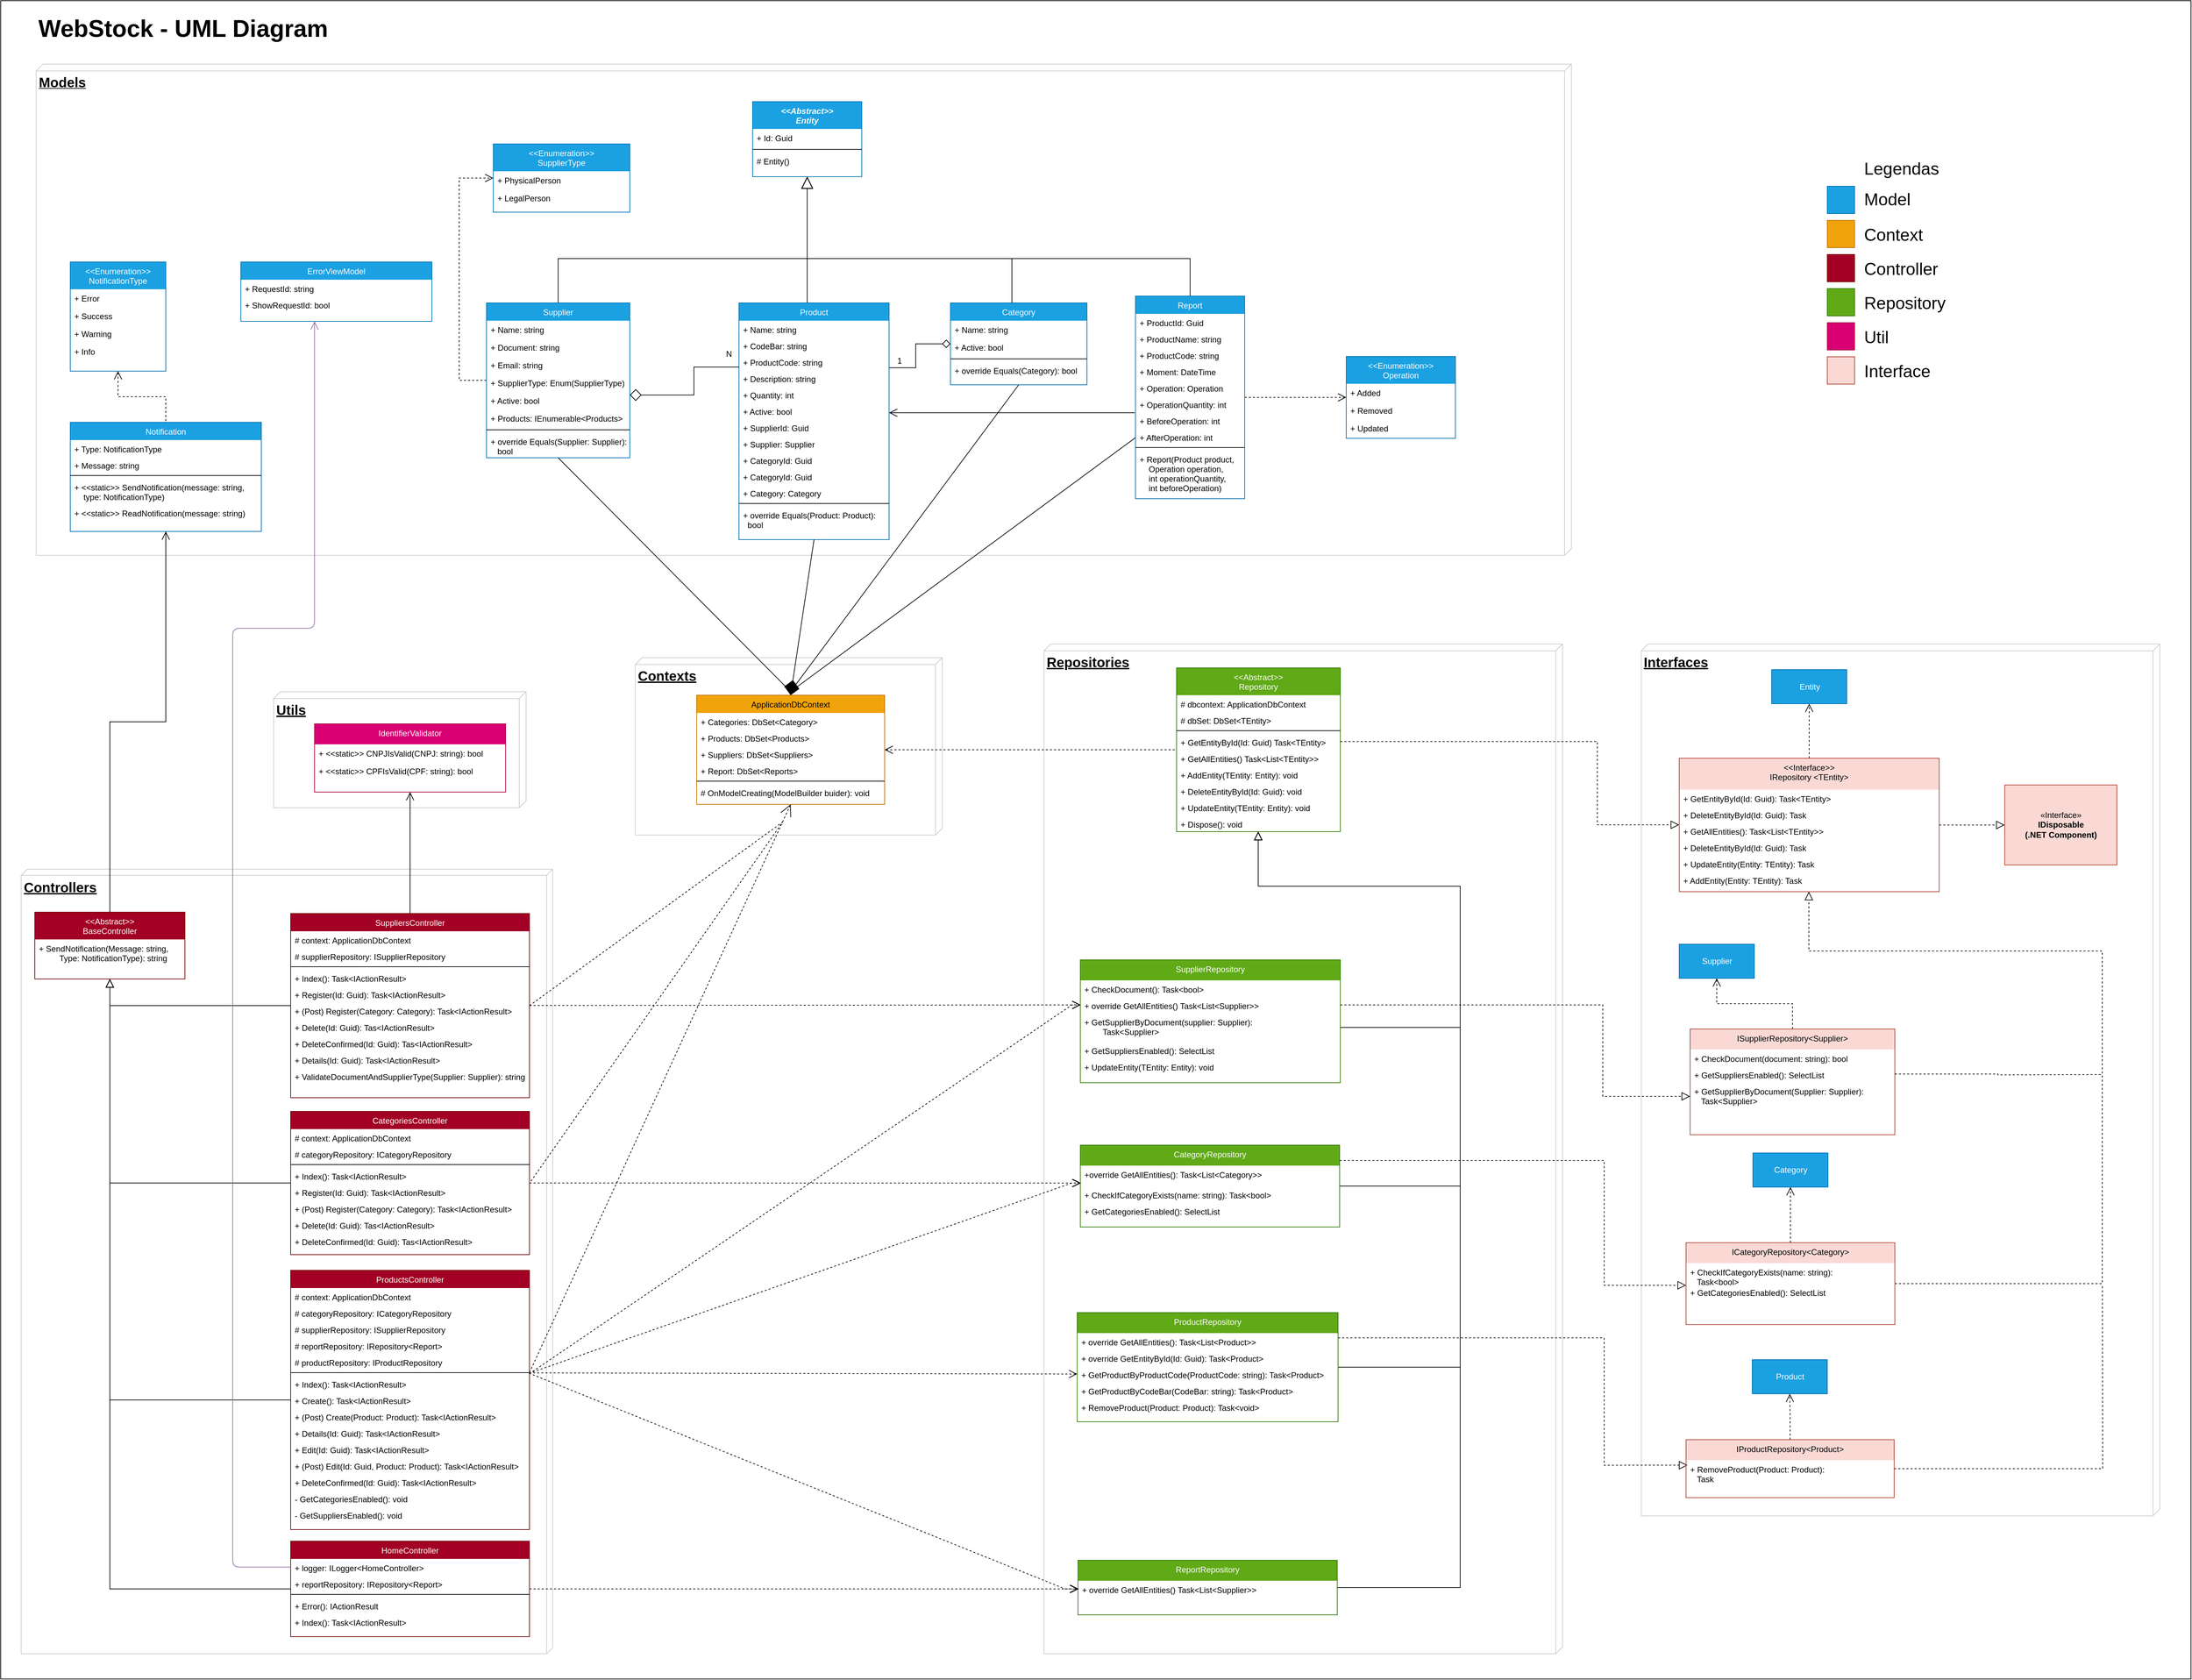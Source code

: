 <mxfile version="20.3.0" type="device"><diagram id="C5RBs43oDa-KdzZeNtuy" name="Page-1"><mxGraphModel dx="5150" dy="2138" grid="1" gridSize="10" guides="1" tooltips="1" connect="1" arrows="1" fold="1" page="1" pageScale="1" pageWidth="1169" pageHeight="827" math="0" shadow="0"><root><mxCell id="WIyWlLk6GJQsqaUBKTNV-0"/><mxCell id="WIyWlLk6GJQsqaUBKTNV-1" parent="WIyWlLk6GJQsqaUBKTNV-0"/><mxCell id="K3rVwgr1lvtQx85JQAAV-38" value="" style="rounded=0;whiteSpace=wrap;html=1;fontSize=12;fillColor=none;" vertex="1" parent="WIyWlLk6GJQsqaUBKTNV-1"><mxGeometry x="20" y="10" width="3210" height="2460" as="geometry"/></mxCell><mxCell id="XxMe6RMlGSmA2bOUTGFo-80" value="Interfaces" style="verticalAlign=top;align=left;spacingTop=8;spacingLeft=2;spacingRight=12;shape=cube;size=10;direction=south;fontStyle=5;html=1;fontSize=20;fillColor=none;strokeColor=#CCCCCC;swimlaneLine=0;" parent="WIyWlLk6GJQsqaUBKTNV-1" vertex="1"><mxGeometry x="2424.37" y="953" width="760" height="1278" as="geometry"/></mxCell><mxCell id="8_NeO3ebH2Sz52KxN0f1-140" value="Controllers" style="verticalAlign=top;align=left;spacingTop=8;spacingLeft=2;spacingRight=12;shape=cube;size=9;direction=south;fontStyle=5;html=1;fontSize=20;fillColor=none;strokeColor=#CCCCCC;swimlaneLine=0;" parent="WIyWlLk6GJQsqaUBKTNV-1" vertex="1"><mxGeometry x="50" y="1283" width="779" height="1150" as="geometry"/></mxCell><mxCell id="8_NeO3ebH2Sz52KxN0f1-137" value="&lt;font style=&quot;font-size: 20px;&quot;&gt;Models&lt;/font&gt;" style="verticalAlign=top;align=left;spacingTop=8;spacingLeft=2;spacingRight=12;shape=cube;size=10;direction=south;fontStyle=5;html=1;fillColor=none;strokeColor=#CCCCCC;swimlaneLine=0;" parent="WIyWlLk6GJQsqaUBKTNV-1" vertex="1"><mxGeometry x="72" y="103" width="2250" height="720" as="geometry"/></mxCell><mxCell id="8_NeO3ebH2Sz52KxN0f1-138" value="Utils" style="verticalAlign=top;align=left;spacingTop=8;spacingLeft=2;spacingRight=12;shape=cube;size=10;direction=south;fontStyle=5;html=1;fontSize=20;fillColor=none;strokeColor=#CCCCCC;swimlaneLine=0;" parent="WIyWlLk6GJQsqaUBKTNV-1" vertex="1"><mxGeometry x="420" y="1023" width="370" height="170" as="geometry"/></mxCell><mxCell id="8_NeO3ebH2Sz52KxN0f1-139" value="Contexts" style="verticalAlign=top;align=left;spacingTop=8;spacingLeft=2;spacingRight=12;shape=cube;size=10;direction=south;fontStyle=5;html=1;fontSize=20;fillColor=none;strokeColor=#CCCCCC;swimlaneLine=0;" parent="WIyWlLk6GJQsqaUBKTNV-1" vertex="1"><mxGeometry x="950" y="973" width="450" height="260" as="geometry"/></mxCell><mxCell id="8_NeO3ebH2Sz52KxN0f1-141" value="Repositories" style="verticalAlign=top;align=left;spacingTop=8;spacingLeft=2;spacingRight=12;shape=cube;size=10;direction=south;fontStyle=5;html=1;fontSize=20;fillColor=none;strokeColor=#CCCCCC;swimlaneLine=0;" parent="WIyWlLk6GJQsqaUBKTNV-1" vertex="1"><mxGeometry x="1549" y="953" width="760" height="1480" as="geometry"/></mxCell><mxCell id="8_NeO3ebH2Sz52KxN0f1-57" style="edgeStyle=none;rounded=0;orthogonalLoop=1;jettySize=auto;html=1;startArrow=none;startFill=0;endArrow=open;endFill=0;startSize=0;endSize=10;jumpSize=0;exitX=0.999;exitY=0.715;exitDx=0;exitDy=0;exitPerimeter=0;dashed=1;strokeWidth=1;swimlaneLine=0;" parent="WIyWlLk6GJQsqaUBKTNV-1" source="-GYI0lz-wZdwo6XPmFMx-219" edge="1"><mxGeometry relative="1" as="geometry"><mxPoint x="798" y="1956.541" as="sourcePoint"/><mxPoint x="1603" y="1482" as="targetPoint"/><Array as="points"><mxPoint x="1590" y="1482"/></Array></mxGeometry></mxCell><mxCell id="R9zvX3jC2Gm0_MdjwvFy-23" value="&lt;&lt;Abstract&gt;&gt;&#10;Entity" style="swimlane;fontStyle=3;align=center;verticalAlign=top;childLayout=stackLayout;horizontal=1;startSize=40;horizontalStack=0;resizeParent=1;resizeLast=0;collapsible=1;marginBottom=0;rounded=0;shadow=0;strokeWidth=1;fillColor=#1ba1e2;fontColor=#ffffff;strokeColor=#006EAF;glass=0;sketch=0;swimlaneLine=0;" parent="WIyWlLk6GJQsqaUBKTNV-1" vertex="1"><mxGeometry x="1122" y="158" width="160" height="110" as="geometry"><mxRectangle x="230" y="140" width="160" height="26" as="alternateBounds"/></mxGeometry></mxCell><mxCell id="R9zvX3jC2Gm0_MdjwvFy-24" value="+ Id: Guid&#10;" style="text;align=left;verticalAlign=top;spacingLeft=4;spacingRight=4;overflow=hidden;rotatable=0;points=[[0,0.5],[1,0.5]];portConstraint=eastwest;swimlaneLine=0;" parent="R9zvX3jC2Gm0_MdjwvFy-23" vertex="1"><mxGeometry y="40" width="160" height="26" as="geometry"/></mxCell><mxCell id="R9zvX3jC2Gm0_MdjwvFy-26" value="" style="line;html=1;strokeWidth=1;align=left;verticalAlign=middle;spacingTop=-1;spacingLeft=3;spacingRight=3;rotatable=0;labelPosition=right;points=[];portConstraint=eastwest;swimlaneLine=0;" parent="R9zvX3jC2Gm0_MdjwvFy-23" vertex="1"><mxGeometry y="66" width="160" height="8" as="geometry"/></mxCell><mxCell id="R9zvX3jC2Gm0_MdjwvFy-27" value="# Entity()" style="text;align=left;verticalAlign=top;spacingLeft=4;spacingRight=4;overflow=hidden;rotatable=0;points=[[0,0.5],[1,0.5]];portConstraint=eastwest;swimlaneLine=0;" parent="R9zvX3jC2Gm0_MdjwvFy-23" vertex="1"><mxGeometry y="74" width="160" height="30" as="geometry"/></mxCell><mxCell id="8_NeO3ebH2Sz52KxN0f1-87" style="edgeStyle=none;rounded=0;jumpSize=6;orthogonalLoop=1;jettySize=auto;html=1;strokeColor=default;startArrow=none;startFill=0;endArrow=none;endFill=0;startSize=10;endSize=0;sourcePerimeterSpacing=0;exitX=0.5;exitY=1;exitDx=0;exitDy=0;strokeWidth=1;swimlaneLine=0;" parent="WIyWlLk6GJQsqaUBKTNV-1" source="R9zvX3jC2Gm0_MdjwvFy-14" edge="1"><mxGeometry relative="1" as="geometry"><mxPoint x="1177.31" y="1023.207" as="targetPoint"/></mxGeometry></mxCell><mxCell id="8_NeO3ebH2Sz52KxN0f1-117" style="edgeStyle=orthogonalEdgeStyle;rounded=0;jumpSize=6;orthogonalLoop=1;jettySize=auto;html=1;strokeColor=default;startArrow=none;startFill=0;endArrow=block;endFill=0;startSize=0;endSize=15;sourcePerimeterSpacing=0;strokeWidth=1;swimlaneLine=0;" parent="WIyWlLk6GJQsqaUBKTNV-1" source="R9zvX3jC2Gm0_MdjwvFy-14" edge="1"><mxGeometry relative="1" as="geometry"><mxPoint x="1202" y="268" as="targetPoint"/><Array as="points"><mxPoint x="1502" y="388"/><mxPoint x="1202" y="388"/></Array></mxGeometry></mxCell><mxCell id="8_NeO3ebH2Sz52KxN0f1-125" style="edgeStyle=orthogonalEdgeStyle;rounded=0;jumpSize=6;orthogonalLoop=1;jettySize=auto;html=1;strokeColor=default;startArrow=diamond;startFill=0;endArrow=none;endFill=0;startSize=10;endSize=10;sourcePerimeterSpacing=0;strokeWidth=1;swimlaneLine=0;" parent="WIyWlLk6GJQsqaUBKTNV-1" source="R9zvX3jC2Gm0_MdjwvFy-14" target="R9zvX3jC2Gm0_MdjwvFy-30" edge="1"><mxGeometry relative="1" as="geometry"><Array as="points"><mxPoint x="1361" y="513"/><mxPoint x="1361" y="548"/></Array></mxGeometry></mxCell><mxCell id="R9zvX3jC2Gm0_MdjwvFy-14" value="Category" style="swimlane;fontStyle=0;align=center;verticalAlign=top;childLayout=stackLayout;horizontal=1;startSize=26;horizontalStack=0;resizeParent=1;resizeLast=0;collapsible=1;marginBottom=0;rounded=0;shadow=0;strokeWidth=1;fillColor=#1ba1e2;fontColor=#ffffff;strokeColor=#006EAF;glass=0;sketch=0;swimlaneLine=0;" parent="WIyWlLk6GJQsqaUBKTNV-1" vertex="1"><mxGeometry x="1412" y="453" width="200" height="120" as="geometry"><mxRectangle x="230" y="140" width="160" height="26" as="alternateBounds"/></mxGeometry></mxCell><mxCell id="R9zvX3jC2Gm0_MdjwvFy-15" value="+ Name: string" style="text;align=left;verticalAlign=top;spacingLeft=4;spacingRight=4;overflow=hidden;rotatable=0;points=[[0,0.5],[1,0.5]];portConstraint=eastwest;swimlaneLine=0;" parent="R9zvX3jC2Gm0_MdjwvFy-14" vertex="1"><mxGeometry y="26" width="200" height="26" as="geometry"/></mxCell><mxCell id="R9zvX3jC2Gm0_MdjwvFy-16" value="+ Active: bool" style="text;align=left;verticalAlign=top;spacingLeft=4;spacingRight=4;overflow=hidden;rotatable=0;points=[[0,0.5],[1,0.5]];portConstraint=eastwest;rounded=0;shadow=0;html=0;swimlaneLine=0;" parent="R9zvX3jC2Gm0_MdjwvFy-14" vertex="1"><mxGeometry y="52" width="200" height="26" as="geometry"/></mxCell><mxCell id="R9zvX3jC2Gm0_MdjwvFy-18" value="" style="line;html=1;strokeWidth=1;align=left;verticalAlign=middle;spacingTop=-1;spacingLeft=3;spacingRight=3;rotatable=0;labelPosition=right;points=[];portConstraint=eastwest;swimlaneLine=0;" parent="R9zvX3jC2Gm0_MdjwvFy-14" vertex="1"><mxGeometry y="78" width="200" height="8" as="geometry"/></mxCell><mxCell id="R9zvX3jC2Gm0_MdjwvFy-19" value="+ override Equals(Category): bool" style="text;align=left;verticalAlign=top;spacingLeft=4;spacingRight=4;overflow=hidden;rotatable=0;points=[[0,0.5],[1,0.5]];portConstraint=eastwest;swimlaneLine=0;" parent="R9zvX3jC2Gm0_MdjwvFy-14" vertex="1"><mxGeometry y="86" width="200" height="26" as="geometry"/></mxCell><mxCell id="8_NeO3ebH2Sz52KxN0f1-115" style="edgeStyle=orthogonalEdgeStyle;rounded=0;jumpSize=6;orthogonalLoop=1;jettySize=auto;html=1;entryX=0.5;entryY=1;entryDx=0;entryDy=0;strokeColor=default;startArrow=none;startFill=0;endArrow=block;endFill=0;startSize=0;endSize=15;sourcePerimeterSpacing=0;strokeWidth=1;swimlaneLine=0;" parent="WIyWlLk6GJQsqaUBKTNV-1" source="R9zvX3jC2Gm0_MdjwvFy-30" target="R9zvX3jC2Gm0_MdjwvFy-23" edge="1"><mxGeometry relative="1" as="geometry"><Array as="points"><mxPoint x="1202" y="408"/><mxPoint x="1202" y="408"/></Array></mxGeometry></mxCell><mxCell id="8_NeO3ebH2Sz52KxN0f1-121" style="edgeStyle=orthogonalEdgeStyle;rounded=0;jumpSize=6;orthogonalLoop=1;jettySize=auto;html=1;strokeColor=default;startArrow=open;startFill=0;endArrow=none;endFill=0;startSize=10;endSize=0;sourcePerimeterSpacing=0;strokeWidth=1;swimlaneLine=0;" parent="WIyWlLk6GJQsqaUBKTNV-1" source="R9zvX3jC2Gm0_MdjwvFy-30" edge="1"><mxGeometry relative="1" as="geometry"><mxPoint x="1682" y="614" as="targetPoint"/><Array as="points"><mxPoint x="1682" y="614"/></Array></mxGeometry></mxCell><mxCell id="R9zvX3jC2Gm0_MdjwvFy-30" value="Product" style="swimlane;fontStyle=0;align=center;verticalAlign=top;childLayout=stackLayout;horizontal=1;startSize=26;horizontalStack=0;resizeParent=1;resizeLast=0;collapsible=1;marginBottom=0;rounded=0;shadow=0;strokeWidth=1;fillColor=#1ba1e2;fontColor=#ffffff;strokeColor=#006EAF;glass=0;sketch=0;swimlaneLine=0;" parent="WIyWlLk6GJQsqaUBKTNV-1" vertex="1"><mxGeometry x="1102" y="453" width="220" height="347" as="geometry"><mxRectangle x="230" y="140" width="160" height="26" as="alternateBounds"/></mxGeometry></mxCell><mxCell id="R9zvX3jC2Gm0_MdjwvFy-44" value="+ Name: string" style="text;align=left;verticalAlign=top;spacingLeft=4;spacingRight=4;overflow=hidden;rotatable=0;points=[[0,0.5],[1,0.5]];portConstraint=eastwest;swimlaneLine=0;" parent="R9zvX3jC2Gm0_MdjwvFy-30" vertex="1"><mxGeometry y="26" width="220" height="24" as="geometry"/></mxCell><mxCell id="R9zvX3jC2Gm0_MdjwvFy-31" value="+ CodeBar: string" style="text;align=left;verticalAlign=top;spacingLeft=4;spacingRight=4;overflow=hidden;rotatable=0;points=[[0,0.5],[1,0.5]];portConstraint=eastwest;swimlaneLine=0;" parent="R9zvX3jC2Gm0_MdjwvFy-30" vertex="1"><mxGeometry y="50" width="220" height="24" as="geometry"/></mxCell><mxCell id="R9zvX3jC2Gm0_MdjwvFy-45" value="+ ProductCode: string" style="text;align=left;verticalAlign=top;spacingLeft=4;spacingRight=4;overflow=hidden;rotatable=0;points=[[0,0.5],[1,0.5]];portConstraint=eastwest;swimlaneLine=0;" parent="R9zvX3jC2Gm0_MdjwvFy-30" vertex="1"><mxGeometry y="74" width="220" height="24" as="geometry"/></mxCell><mxCell id="R9zvX3jC2Gm0_MdjwvFy-46" value="+ Description: string" style="text;align=left;verticalAlign=top;spacingLeft=4;spacingRight=4;overflow=hidden;rotatable=0;points=[[0,0.5],[1,0.5]];portConstraint=eastwest;swimlaneLine=0;" parent="R9zvX3jC2Gm0_MdjwvFy-30" vertex="1"><mxGeometry y="98" width="220" height="24" as="geometry"/></mxCell><mxCell id="R9zvX3jC2Gm0_MdjwvFy-47" value="+ Quantity: int" style="text;align=left;verticalAlign=top;spacingLeft=4;spacingRight=4;overflow=hidden;rotatable=0;points=[[0,0.5],[1,0.5]];portConstraint=eastwest;swimlaneLine=0;" parent="R9zvX3jC2Gm0_MdjwvFy-30" vertex="1"><mxGeometry y="122" width="220" height="24" as="geometry"/></mxCell><mxCell id="R9zvX3jC2Gm0_MdjwvFy-48" value="+ Active: bool" style="text;align=left;verticalAlign=top;spacingLeft=4;spacingRight=4;overflow=hidden;rotatable=0;points=[[0,0.5],[1,0.5]];portConstraint=eastwest;swimlaneLine=0;" parent="R9zvX3jC2Gm0_MdjwvFy-30" vertex="1"><mxGeometry y="146" width="220" height="24" as="geometry"/></mxCell><mxCell id="R9zvX3jC2Gm0_MdjwvFy-49" value="+ SupplierId: Guid" style="text;align=left;verticalAlign=top;spacingLeft=4;spacingRight=4;overflow=hidden;rotatable=0;points=[[0,0.5],[1,0.5]];portConstraint=eastwest;swimlaneLine=0;" parent="R9zvX3jC2Gm0_MdjwvFy-30" vertex="1"><mxGeometry y="170" width="220" height="24" as="geometry"/></mxCell><mxCell id="R9zvX3jC2Gm0_MdjwvFy-52" value="+ Supplier: Supplier" style="text;align=left;verticalAlign=top;spacingLeft=4;spacingRight=4;overflow=hidden;rotatable=0;points=[[0,0.5],[1,0.5]];portConstraint=eastwest;swimlaneLine=0;" parent="R9zvX3jC2Gm0_MdjwvFy-30" vertex="1"><mxGeometry y="194" width="220" height="24" as="geometry"/></mxCell><mxCell id="8_NeO3ebH2Sz52KxN0f1-130" value="+ CategoryId: Guid" style="text;align=left;verticalAlign=top;spacingLeft=4;spacingRight=4;overflow=hidden;rotatable=0;points=[[0,0.5],[1,0.5]];portConstraint=eastwest;swimlaneLine=0;" parent="R9zvX3jC2Gm0_MdjwvFy-30" vertex="1"><mxGeometry y="218" width="220" height="24" as="geometry"/></mxCell><mxCell id="R9zvX3jC2Gm0_MdjwvFy-51" value="+ CategoryId: Guid" style="text;align=left;verticalAlign=top;spacingLeft=4;spacingRight=4;overflow=hidden;rotatable=0;points=[[0,0.5],[1,0.5]];portConstraint=eastwest;swimlaneLine=0;" parent="R9zvX3jC2Gm0_MdjwvFy-30" vertex="1"><mxGeometry y="242" width="220" height="24" as="geometry"/></mxCell><mxCell id="R9zvX3jC2Gm0_MdjwvFy-53" value="+ Category: Category" style="text;align=left;verticalAlign=top;spacingLeft=4;spacingRight=4;overflow=hidden;rotatable=0;points=[[0,0.5],[1,0.5]];portConstraint=eastwest;swimlaneLine=0;" parent="R9zvX3jC2Gm0_MdjwvFy-30" vertex="1"><mxGeometry y="266" width="220" height="24" as="geometry"/></mxCell><mxCell id="R9zvX3jC2Gm0_MdjwvFy-33" value="" style="line;html=1;strokeWidth=1;align=left;verticalAlign=middle;spacingTop=-1;spacingLeft=3;spacingRight=3;rotatable=0;labelPosition=right;points=[];portConstraint=eastwest;swimlaneLine=0;" parent="R9zvX3jC2Gm0_MdjwvFy-30" vertex="1"><mxGeometry y="290" width="220" height="8" as="geometry"/></mxCell><mxCell id="R9zvX3jC2Gm0_MdjwvFy-54" value="+ override Equals(Product: Product):&#10;  bool" style="text;align=left;verticalAlign=top;spacingLeft=4;spacingRight=4;overflow=hidden;rotatable=0;points=[[0,0.5],[1,0.5]];portConstraint=eastwest;swimlaneLine=0;" parent="R9zvX3jC2Gm0_MdjwvFy-30" vertex="1"><mxGeometry y="298" width="220" height="42" as="geometry"/></mxCell><mxCell id="8_NeO3ebH2Sz52KxN0f1-86" style="rounded=0;jumpSize=6;orthogonalLoop=1;jettySize=auto;html=1;strokeColor=default;startArrow=none;startFill=0;endArrow=none;endFill=0;startSize=10;endSize=0;sourcePerimeterSpacing=0;strokeWidth=1;exitX=0.5;exitY=1;exitDx=0;exitDy=0;swimlaneLine=0;" parent="WIyWlLk6GJQsqaUBKTNV-1" source="R9zvX3jC2Gm0_MdjwvFy-98" edge="1"><mxGeometry relative="1" as="geometry"><mxPoint x="1176" y="1021" as="targetPoint"/></mxGeometry></mxCell><mxCell id="8_NeO3ebH2Sz52KxN0f1-116" style="edgeStyle=orthogonalEdgeStyle;rounded=0;jumpSize=6;orthogonalLoop=1;jettySize=auto;html=1;strokeColor=default;startArrow=none;startFill=0;endArrow=block;endFill=0;startSize=0;endSize=15;sourcePerimeterSpacing=0;strokeWidth=1;swimlaneLine=0;" parent="WIyWlLk6GJQsqaUBKTNV-1" source="R9zvX3jC2Gm0_MdjwvFy-98" target="R9zvX3jC2Gm0_MdjwvFy-23" edge="1"><mxGeometry relative="1" as="geometry"><Array as="points"><mxPoint x="837" y="388"/><mxPoint x="1202" y="388"/></Array></mxGeometry></mxCell><mxCell id="8_NeO3ebH2Sz52KxN0f1-123" style="edgeStyle=orthogonalEdgeStyle;rounded=0;jumpSize=6;orthogonalLoop=1;jettySize=auto;html=1;strokeColor=default;startArrow=diamond;startFill=0;endArrow=none;endFill=0;startSize=15;endSize=10;sourcePerimeterSpacing=0;strokeWidth=1;swimlaneLine=0;" parent="WIyWlLk6GJQsqaUBKTNV-1" source="R9zvX3jC2Gm0_MdjwvFy-98" target="R9zvX3jC2Gm0_MdjwvFy-45" edge="1"><mxGeometry relative="1" as="geometry"><Array as="points"><mxPoint x="1036" y="588"/><mxPoint x="1036" y="547"/></Array></mxGeometry></mxCell><mxCell id="XxMe6RMlGSmA2bOUTGFo-3" style="edgeStyle=orthogonalEdgeStyle;rounded=0;orthogonalLoop=1;jettySize=auto;html=1;strokeWidth=1;endArrow=open;endFill=0;endSize=10;startSize=0;dashed=1;swimlaneLine=0;" parent="WIyWlLk6GJQsqaUBKTNV-1" source="R9zvX3jC2Gm0_MdjwvFy-98" target="R9zvX3jC2Gm0_MdjwvFy-126" edge="1"><mxGeometry relative="1" as="geometry"><Array as="points"><mxPoint x="692" y="567"/></Array></mxGeometry></mxCell><mxCell id="R9zvX3jC2Gm0_MdjwvFy-98" value="Supplier" style="swimlane;fontStyle=0;align=center;verticalAlign=top;childLayout=stackLayout;horizontal=1;startSize=26;horizontalStack=0;resizeParent=1;resizeLast=0;collapsible=1;marginBottom=0;rounded=0;shadow=0;strokeWidth=1;fillColor=#1ba1e2;fontColor=#ffffff;strokeColor=#006EAF;glass=0;swimlaneLine=0;" parent="WIyWlLk6GJQsqaUBKTNV-1" vertex="1"><mxGeometry x="732" y="453" width="210" height="227" as="geometry"><mxRectangle x="120" y="240" width="160" height="26" as="alternateBounds"/></mxGeometry></mxCell><mxCell id="R9zvX3jC2Gm0_MdjwvFy-99" value="+ Name: string" style="text;align=left;verticalAlign=top;spacingLeft=4;spacingRight=4;overflow=hidden;rotatable=0;points=[[0,0.5],[1,0.5]];portConstraint=eastwest;swimlaneLine=0;" parent="R9zvX3jC2Gm0_MdjwvFy-98" vertex="1"><mxGeometry y="26" width="210" height="26" as="geometry"/></mxCell><mxCell id="R9zvX3jC2Gm0_MdjwvFy-110" value="+ Document: string" style="text;align=left;verticalAlign=top;spacingLeft=4;spacingRight=4;overflow=hidden;rotatable=0;points=[[0,0.5],[1,0.5]];portConstraint=eastwest;swimlaneLine=0;" parent="R9zvX3jC2Gm0_MdjwvFy-98" vertex="1"><mxGeometry y="52" width="210" height="26" as="geometry"/></mxCell><mxCell id="R9zvX3jC2Gm0_MdjwvFy-112" value="+ Email: string" style="text;align=left;verticalAlign=top;spacingLeft=4;spacingRight=4;overflow=hidden;rotatable=0;points=[[0,0.5],[1,0.5]];portConstraint=eastwest;swimlaneLine=0;" parent="R9zvX3jC2Gm0_MdjwvFy-98" vertex="1"><mxGeometry y="78" width="210" height="26" as="geometry"/></mxCell><mxCell id="R9zvX3jC2Gm0_MdjwvFy-114" value="+ SupplierType: Enum(SupplierType)" style="text;align=left;verticalAlign=top;spacingLeft=4;spacingRight=4;overflow=hidden;rotatable=0;points=[[0,0.5],[1,0.5]];portConstraint=eastwest;swimlaneLine=0;" parent="R9zvX3jC2Gm0_MdjwvFy-98" vertex="1"><mxGeometry y="104" width="210" height="26" as="geometry"/></mxCell><mxCell id="R9zvX3jC2Gm0_MdjwvFy-113" value="+ Active: bool" style="text;align=left;verticalAlign=top;spacingLeft=4;spacingRight=4;overflow=hidden;rotatable=0;points=[[0,0.5],[1,0.5]];portConstraint=eastwest;swimlaneLine=0;" parent="R9zvX3jC2Gm0_MdjwvFy-98" vertex="1"><mxGeometry y="130" width="210" height="26" as="geometry"/></mxCell><mxCell id="R9zvX3jC2Gm0_MdjwvFy-111" value="+ Products: IEnumerable&lt;Products&gt;" style="text;align=left;verticalAlign=top;spacingLeft=4;spacingRight=4;overflow=hidden;rotatable=0;points=[[0,0.5],[1,0.5]];portConstraint=eastwest;swimlaneLine=0;" parent="R9zvX3jC2Gm0_MdjwvFy-98" vertex="1"><mxGeometry y="156" width="210" height="26" as="geometry"/></mxCell><mxCell id="R9zvX3jC2Gm0_MdjwvFy-101" value="" style="line;html=1;strokeWidth=1;align=left;verticalAlign=middle;spacingTop=-1;spacingLeft=3;spacingRight=3;rotatable=0;labelPosition=right;points=[];portConstraint=eastwest;swimlaneLine=0;" parent="R9zvX3jC2Gm0_MdjwvFy-98" vertex="1"><mxGeometry y="182" width="210" height="8" as="geometry"/></mxCell><mxCell id="R9zvX3jC2Gm0_MdjwvFy-102" value="+ override Equals(Supplier: Supplier):&#10;   bool" style="text;align=left;verticalAlign=top;spacingLeft=4;spacingRight=4;overflow=hidden;rotatable=0;points=[[0,0.5],[1,0.5]];portConstraint=eastwest;swimlaneLine=0;" parent="R9zvX3jC2Gm0_MdjwvFy-98" vertex="1"><mxGeometry y="190" width="210" height="30" as="geometry"/></mxCell><mxCell id="R9zvX3jC2Gm0_MdjwvFy-126" value="&lt;&lt;Enumeration&gt;&gt;&#10;SupplierType&#10;" style="swimlane;fontStyle=0;align=center;verticalAlign=top;childLayout=stackLayout;horizontal=1;startSize=40;horizontalStack=0;resizeParent=1;resizeLast=0;collapsible=1;marginBottom=0;rounded=0;shadow=0;strokeWidth=1;fillColor=#1ba1e2;fontColor=#ffffff;strokeColor=#006EAF;glass=0;swimlaneLine=0;" parent="WIyWlLk6GJQsqaUBKTNV-1" vertex="1"><mxGeometry x="742" y="220" width="200" height="100" as="geometry"><mxRectangle x="230" y="140" width="160" height="26" as="alternateBounds"/></mxGeometry></mxCell><mxCell id="R9zvX3jC2Gm0_MdjwvFy-127" value="+ PhysicalPerson" style="text;align=left;verticalAlign=top;spacingLeft=4;spacingRight=4;overflow=hidden;rotatable=0;points=[[0,0.5],[1,0.5]];portConstraint=eastwest;swimlaneLine=0;" parent="R9zvX3jC2Gm0_MdjwvFy-126" vertex="1"><mxGeometry y="40" width="200" height="26" as="geometry"/></mxCell><mxCell id="R9zvX3jC2Gm0_MdjwvFy-128" value="+ LegalPerson" style="text;align=left;verticalAlign=top;spacingLeft=4;spacingRight=4;overflow=hidden;rotatable=0;points=[[0,0.5],[1,0.5]];portConstraint=eastwest;swimlaneLine=0;" parent="R9zvX3jC2Gm0_MdjwvFy-126" vertex="1"><mxGeometry y="66" width="200" height="26" as="geometry"/></mxCell><mxCell id="t0lr5Syu106gzfBEjqdT-83" style="edgeStyle=orthogonalEdgeStyle;rounded=0;orthogonalLoop=1;jettySize=auto;html=1;dashed=1;strokeWidth=1;endArrow=open;endFill=0;endSize=10;swimlaneLine=0;" parent="WIyWlLk6GJQsqaUBKTNV-1" source="t0lr5Syu106gzfBEjqdT-0" target="t0lr5Syu106gzfBEjqdT-36" edge="1"><mxGeometry relative="1" as="geometry"/></mxCell><mxCell id="8_NeO3ebH2Sz52KxN0f1-88" style="edgeStyle=none;rounded=0;jumpSize=6;orthogonalLoop=1;jettySize=auto;html=1;strokeColor=default;startArrow=none;startFill=0;endArrow=none;endFill=0;startSize=10;endSize=0;sourcePerimeterSpacing=0;strokeWidth=1;swimlaneLine=0;" parent="WIyWlLk6GJQsqaUBKTNV-1" source="t0lr5Syu106gzfBEjqdT-0" edge="1"><mxGeometry relative="1" as="geometry"><mxPoint x="1178" y="1022.517" as="targetPoint"/></mxGeometry></mxCell><mxCell id="8_NeO3ebH2Sz52KxN0f1-118" style="edgeStyle=orthogonalEdgeStyle;rounded=0;jumpSize=6;orthogonalLoop=1;jettySize=auto;html=1;strokeColor=default;startArrow=none;startFill=0;endArrow=block;endFill=0;startSize=0;endSize=15;sourcePerimeterSpacing=0;strokeWidth=1;swimlaneLine=0;" parent="WIyWlLk6GJQsqaUBKTNV-1" source="t0lr5Syu106gzfBEjqdT-0" target="R9zvX3jC2Gm0_MdjwvFy-23" edge="1"><mxGeometry relative="1" as="geometry"><Array as="points"><mxPoint x="1763" y="388"/><mxPoint x="1202" y="388"/></Array></mxGeometry></mxCell><mxCell id="t0lr5Syu106gzfBEjqdT-0" value="Report" style="swimlane;fontStyle=0;align=center;verticalAlign=top;childLayout=stackLayout;horizontal=1;startSize=26;horizontalStack=0;resizeParent=1;resizeLast=0;collapsible=1;marginBottom=0;rounded=0;shadow=0;strokeWidth=1;fillColor=#1ba1e2;fontColor=#ffffff;strokeColor=#006EAF;glass=0;sketch=0;swimlaneLine=0;" parent="WIyWlLk6GJQsqaUBKTNV-1" vertex="1"><mxGeometry x="1683.16" y="443" width="160" height="297" as="geometry"><mxRectangle x="230" y="140" width="160" height="26" as="alternateBounds"/></mxGeometry></mxCell><mxCell id="t0lr5Syu106gzfBEjqdT-1" value="+ ProductId: Guid" style="text;align=left;verticalAlign=top;spacingLeft=4;spacingRight=4;overflow=hidden;rotatable=0;points=[[0,0.5],[1,0.5]];portConstraint=eastwest;swimlaneLine=0;" parent="t0lr5Syu106gzfBEjqdT-0" vertex="1"><mxGeometry y="26" width="160" height="24" as="geometry"/></mxCell><mxCell id="t0lr5Syu106gzfBEjqdT-2" value="+ ProductName: string" style="text;align=left;verticalAlign=top;spacingLeft=4;spacingRight=4;overflow=hidden;rotatable=0;points=[[0,0.5],[1,0.5]];portConstraint=eastwest;swimlaneLine=0;" parent="t0lr5Syu106gzfBEjqdT-0" vertex="1"><mxGeometry y="50" width="160" height="24" as="geometry"/></mxCell><mxCell id="t0lr5Syu106gzfBEjqdT-3" value="+ ProductCode: string" style="text;align=left;verticalAlign=top;spacingLeft=4;spacingRight=4;overflow=hidden;rotatable=0;points=[[0,0.5],[1,0.5]];portConstraint=eastwest;swimlaneLine=0;" parent="t0lr5Syu106gzfBEjqdT-0" vertex="1"><mxGeometry y="74" width="160" height="24" as="geometry"/></mxCell><mxCell id="t0lr5Syu106gzfBEjqdT-4" value="+ Moment: DateTime" style="text;align=left;verticalAlign=top;spacingLeft=4;spacingRight=4;overflow=hidden;rotatable=0;points=[[0,0.5],[1,0.5]];portConstraint=eastwest;swimlaneLine=0;" parent="t0lr5Syu106gzfBEjqdT-0" vertex="1"><mxGeometry y="98" width="160" height="24" as="geometry"/></mxCell><mxCell id="t0lr5Syu106gzfBEjqdT-5" value="+ Operation: Operation" style="text;align=left;verticalAlign=top;spacingLeft=4;spacingRight=4;overflow=hidden;rotatable=0;points=[[0,0.5],[1,0.5]];portConstraint=eastwest;swimlaneLine=0;" parent="t0lr5Syu106gzfBEjqdT-0" vertex="1"><mxGeometry y="122" width="160" height="24" as="geometry"/></mxCell><mxCell id="t0lr5Syu106gzfBEjqdT-6" value="+ OperationQuantity: int" style="text;align=left;verticalAlign=top;spacingLeft=4;spacingRight=4;overflow=hidden;rotatable=0;points=[[0,0.5],[1,0.5]];portConstraint=eastwest;swimlaneLine=0;" parent="t0lr5Syu106gzfBEjqdT-0" vertex="1"><mxGeometry y="146" width="160" height="24" as="geometry"/></mxCell><mxCell id="t0lr5Syu106gzfBEjqdT-7" value="+ BeforeOperation: int" style="text;align=left;verticalAlign=top;spacingLeft=4;spacingRight=4;overflow=hidden;rotatable=0;points=[[0,0.5],[1,0.5]];portConstraint=eastwest;swimlaneLine=0;" parent="t0lr5Syu106gzfBEjqdT-0" vertex="1"><mxGeometry y="170" width="160" height="24" as="geometry"/></mxCell><mxCell id="t0lr5Syu106gzfBEjqdT-8" value="+ AfterOperation: int" style="text;align=left;verticalAlign=top;spacingLeft=4;spacingRight=4;overflow=hidden;rotatable=0;points=[[0,0.5],[1,0.5]];portConstraint=eastwest;swimlaneLine=0;" parent="t0lr5Syu106gzfBEjqdT-0" vertex="1"><mxGeometry y="194" width="160" height="24" as="geometry"/></mxCell><mxCell id="t0lr5Syu106gzfBEjqdT-11" value="" style="line;html=1;strokeWidth=1;align=left;verticalAlign=middle;spacingTop=-1;spacingLeft=3;spacingRight=3;rotatable=0;labelPosition=right;points=[];portConstraint=eastwest;swimlaneLine=0;" parent="t0lr5Syu106gzfBEjqdT-0" vertex="1"><mxGeometry y="218" width="160" height="8" as="geometry"/></mxCell><mxCell id="t0lr5Syu106gzfBEjqdT-15" value="+ Report(Product product, &#10;    Operation operation, &#10;    int operationQuantity, &#10;    int beforeOperation)" style="text;align=left;verticalAlign=top;spacingLeft=4;spacingRight=4;overflow=hidden;rotatable=0;points=[[0,0.5],[1,0.5]];portConstraint=eastwest;swimlaneLine=0;" parent="t0lr5Syu106gzfBEjqdT-0" vertex="1"><mxGeometry y="226" width="160" height="70" as="geometry"/></mxCell><mxCell id="t0lr5Syu106gzfBEjqdT-17" value="Notification" style="swimlane;fontStyle=0;align=center;verticalAlign=top;childLayout=stackLayout;horizontal=1;startSize=26;horizontalStack=0;resizeParent=1;resizeLast=0;collapsible=1;marginBottom=0;rounded=0;shadow=0;strokeWidth=1;fillColor=#1ba1e2;fontColor=#ffffff;strokeColor=#006EAF;glass=0;sketch=0;swimlaneLine=0;" parent="WIyWlLk6GJQsqaUBKTNV-1" vertex="1"><mxGeometry x="122" y="628" width="280" height="160" as="geometry"><mxRectangle x="230" y="140" width="160" height="26" as="alternateBounds"/></mxGeometry></mxCell><mxCell id="t0lr5Syu106gzfBEjqdT-18" value="+ Type: NotificationType" style="text;align=left;verticalAlign=top;spacingLeft=4;spacingRight=4;overflow=hidden;rotatable=0;points=[[0,0.5],[1,0.5]];portConstraint=eastwest;swimlaneLine=0;" parent="t0lr5Syu106gzfBEjqdT-17" vertex="1"><mxGeometry y="26" width="280" height="24" as="geometry"/></mxCell><mxCell id="t0lr5Syu106gzfBEjqdT-19" value="+ Message: string" style="text;align=left;verticalAlign=top;spacingLeft=4;spacingRight=4;overflow=hidden;rotatable=0;points=[[0,0.5],[1,0.5]];portConstraint=eastwest;swimlaneLine=0;" parent="t0lr5Syu106gzfBEjqdT-17" vertex="1"><mxGeometry y="50" width="280" height="24" as="geometry"/></mxCell><mxCell id="t0lr5Syu106gzfBEjqdT-26" value="" style="line;html=1;strokeWidth=1;align=left;verticalAlign=middle;spacingTop=-1;spacingLeft=3;spacingRight=3;rotatable=0;labelPosition=right;points=[];portConstraint=eastwest;swimlaneLine=0;" parent="t0lr5Syu106gzfBEjqdT-17" vertex="1"><mxGeometry y="74" width="280" height="8" as="geometry"/></mxCell><mxCell id="t0lr5Syu106gzfBEjqdT-27" value="+ &lt;&lt;static&gt;&gt; SendNotification(message: string, &#10;    type: NotificationType)" style="text;align=left;verticalAlign=top;spacingLeft=4;spacingRight=4;overflow=hidden;rotatable=0;points=[[0,0.5],[1,0.5]];portConstraint=eastwest;swimlaneLine=0;" parent="t0lr5Syu106gzfBEjqdT-17" vertex="1"><mxGeometry y="82" width="280" height="38" as="geometry"/></mxCell><mxCell id="t0lr5Syu106gzfBEjqdT-29" value="+ &lt;&lt;static&gt;&gt; ReadNotification(message: string)" style="text;align=left;verticalAlign=top;spacingLeft=4;spacingRight=4;overflow=hidden;rotatable=0;points=[[0,0.5],[1,0.5]];portConstraint=eastwest;swimlaneLine=0;" parent="t0lr5Syu106gzfBEjqdT-17" vertex="1"><mxGeometry y="120" width="280" height="30" as="geometry"/></mxCell><mxCell id="t0lr5Syu106gzfBEjqdT-35" style="edgeStyle=orthogonalEdgeStyle;rounded=0;orthogonalLoop=1;jettySize=auto;html=1;strokeWidth=1;endArrow=none;endFill=0;endSize=10;dashed=1;startArrow=open;startFill=0;startSize=10;swimlaneLine=0;" parent="WIyWlLk6GJQsqaUBKTNV-1" source="t0lr5Syu106gzfBEjqdT-30" target="t0lr5Syu106gzfBEjqdT-17" edge="1"><mxGeometry relative="1" as="geometry"/></mxCell><mxCell id="t0lr5Syu106gzfBEjqdT-30" value="&lt;&lt;Enumeration&gt;&gt;&#10;NotificationType" style="swimlane;fontStyle=0;align=center;verticalAlign=top;childLayout=stackLayout;horizontal=1;startSize=40;horizontalStack=0;resizeParent=1;resizeLast=0;collapsible=1;marginBottom=0;rounded=0;shadow=0;strokeWidth=1;fillColor=#1ba1e2;fontColor=#ffffff;strokeColor=#006EAF;glass=0;sketch=0;swimlaneLine=0;" parent="WIyWlLk6GJQsqaUBKTNV-1" vertex="1"><mxGeometry x="122" y="393" width="140" height="160" as="geometry"><mxRectangle x="230" y="140" width="160" height="26" as="alternateBounds"/></mxGeometry></mxCell><mxCell id="t0lr5Syu106gzfBEjqdT-31" value="+ Error" style="text;align=left;verticalAlign=top;spacingLeft=4;spacingRight=4;overflow=hidden;rotatable=0;points=[[0,0.5],[1,0.5]];portConstraint=eastwest;swimlaneLine=0;" parent="t0lr5Syu106gzfBEjqdT-30" vertex="1"><mxGeometry y="40" width="140" height="26" as="geometry"/></mxCell><mxCell id="t0lr5Syu106gzfBEjqdT-32" value="+ Success" style="text;align=left;verticalAlign=top;spacingLeft=4;spacingRight=4;overflow=hidden;rotatable=0;points=[[0,0.5],[1,0.5]];portConstraint=eastwest;swimlaneLine=0;" parent="t0lr5Syu106gzfBEjqdT-30" vertex="1"><mxGeometry y="66" width="140" height="26" as="geometry"/></mxCell><mxCell id="t0lr5Syu106gzfBEjqdT-33" value="+ Warning" style="text;align=left;verticalAlign=top;spacingLeft=4;spacingRight=4;overflow=hidden;rotatable=0;points=[[0,0.5],[1,0.5]];portConstraint=eastwest;swimlaneLine=0;" parent="t0lr5Syu106gzfBEjqdT-30" vertex="1"><mxGeometry y="92" width="140" height="26" as="geometry"/></mxCell><mxCell id="t0lr5Syu106gzfBEjqdT-34" value="+ Info" style="text;align=left;verticalAlign=top;spacingLeft=4;spacingRight=4;overflow=hidden;rotatable=0;points=[[0,0.5],[1,0.5]];portConstraint=eastwest;swimlaneLine=0;" parent="t0lr5Syu106gzfBEjqdT-30" vertex="1"><mxGeometry y="118" width="140" height="26" as="geometry"/></mxCell><mxCell id="t0lr5Syu106gzfBEjqdT-36" value="&lt;&lt;Enumeration&gt;&gt;&#10;Operation" style="swimlane;fontStyle=0;align=center;verticalAlign=top;childLayout=stackLayout;horizontal=1;startSize=40;horizontalStack=0;resizeParent=1;resizeLast=0;collapsible=1;marginBottom=0;rounded=0;shadow=0;strokeWidth=1;fillColor=#1ba1e2;fontColor=#ffffff;strokeColor=#006EAF;glass=0;sketch=0;swimlaneLine=0;" parent="WIyWlLk6GJQsqaUBKTNV-1" vertex="1"><mxGeometry x="1992" y="531.5" width="160" height="120" as="geometry"><mxRectangle x="230" y="140" width="160" height="26" as="alternateBounds"/></mxGeometry></mxCell><mxCell id="t0lr5Syu106gzfBEjqdT-37" value="+ Added" style="text;align=left;verticalAlign=top;spacingLeft=4;spacingRight=4;overflow=hidden;rotatable=0;points=[[0,0.5],[1,0.5]];portConstraint=eastwest;swimlaneLine=0;" parent="t0lr5Syu106gzfBEjqdT-36" vertex="1"><mxGeometry y="40" width="160" height="26" as="geometry"/></mxCell><mxCell id="t0lr5Syu106gzfBEjqdT-38" value="+ Removed" style="text;align=left;verticalAlign=top;spacingLeft=4;spacingRight=4;overflow=hidden;rotatable=0;points=[[0,0.5],[1,0.5]];portConstraint=eastwest;swimlaneLine=0;" parent="t0lr5Syu106gzfBEjqdT-36" vertex="1"><mxGeometry y="66" width="160" height="26" as="geometry"/></mxCell><mxCell id="t0lr5Syu106gzfBEjqdT-39" value="+ Updated" style="text;align=left;verticalAlign=top;spacingLeft=4;spacingRight=4;overflow=hidden;rotatable=0;points=[[0,0.5],[1,0.5]];portConstraint=eastwest;swimlaneLine=0;" parent="t0lr5Syu106gzfBEjqdT-36" vertex="1"><mxGeometry y="92" width="160" height="26" as="geometry"/></mxCell><mxCell id="t0lr5Syu106gzfBEjqdT-69" style="edgeStyle=none;rounded=0;orthogonalLoop=1;jettySize=auto;html=1;entryX=0.5;entryY=1;entryDx=0;entryDy=0;strokeWidth=1;endArrow=none;endFill=0;endSize=0;exitX=0.5;exitY=0;exitDx=0;exitDy=0;startArrow=diamond;startFill=1;startSize=20;swimlaneLine=0;" parent="WIyWlLk6GJQsqaUBKTNV-1" source="t0lr5Syu106gzfBEjqdT-43" target="R9zvX3jC2Gm0_MdjwvFy-30" edge="1"><mxGeometry relative="1" as="geometry"/></mxCell><mxCell id="-GYI0lz-wZdwo6XPmFMx-141" style="edgeStyle=orthogonalEdgeStyle;rounded=0;orthogonalLoop=1;jettySize=auto;html=1;endArrow=none;endFill=0;endSize=0;startSize=10;startArrow=open;startFill=0;dashed=1;strokeWidth=1;swimlaneLine=0;" parent="WIyWlLk6GJQsqaUBKTNV-1" source="t0lr5Syu106gzfBEjqdT-43" target="t0lr5Syu106gzfBEjqdT-96" edge="1"><mxGeometry relative="1" as="geometry"/></mxCell><mxCell id="t0lr5Syu106gzfBEjqdT-43" value="ApplicationDbContext" style="swimlane;fontStyle=0;align=center;verticalAlign=top;childLayout=stackLayout;horizontal=1;startSize=26;horizontalStack=0;resizeParent=1;resizeLast=0;collapsible=1;marginBottom=0;rounded=0;shadow=0;strokeWidth=1;fillColor=#f0a30a;fontColor=#000000;strokeColor=#BD7000;swimlaneLine=0;" parent="WIyWlLk6GJQsqaUBKTNV-1" vertex="1"><mxGeometry x="1040" y="1028" width="275.5" height="160" as="geometry"><mxRectangle x="230" y="140" width="160" height="26" as="alternateBounds"/></mxGeometry></mxCell><mxCell id="t0lr5Syu106gzfBEjqdT-44" value="+ Categories: DbSet&lt;Category&gt;" style="text;align=left;verticalAlign=top;spacingLeft=4;spacingRight=4;overflow=hidden;rotatable=0;points=[[0,0.5],[1,0.5]];portConstraint=eastwest;swimlaneLine=0;" parent="t0lr5Syu106gzfBEjqdT-43" vertex="1"><mxGeometry y="26" width="275.5" height="24" as="geometry"/></mxCell><mxCell id="t0lr5Syu106gzfBEjqdT-45" value="+ Products: DbSet&lt;Products&gt;" style="text;align=left;verticalAlign=top;spacingLeft=4;spacingRight=4;overflow=hidden;rotatable=0;points=[[0,0.5],[1,0.5]];portConstraint=eastwest;swimlaneLine=0;" parent="t0lr5Syu106gzfBEjqdT-43" vertex="1"><mxGeometry y="50" width="275.5" height="24" as="geometry"/></mxCell><mxCell id="t0lr5Syu106gzfBEjqdT-46" value="+ Suppliers: DbSet&lt;Suppliers&gt;" style="text;align=left;verticalAlign=top;spacingLeft=4;spacingRight=4;overflow=hidden;rotatable=0;points=[[0,0.5],[1,0.5]];portConstraint=eastwest;swimlaneLine=0;" parent="t0lr5Syu106gzfBEjqdT-43" vertex="1"><mxGeometry y="74" width="275.5" height="24" as="geometry"/></mxCell><mxCell id="t0lr5Syu106gzfBEjqdT-47" value="+ Report: DbSet&lt;Reports&gt;" style="text;align=left;verticalAlign=top;spacingLeft=4;spacingRight=4;overflow=hidden;rotatable=0;points=[[0,0.5],[1,0.5]];portConstraint=eastwest;swimlaneLine=0;" parent="t0lr5Syu106gzfBEjqdT-43" vertex="1"><mxGeometry y="98" width="275.5" height="24" as="geometry"/></mxCell><mxCell id="t0lr5Syu106gzfBEjqdT-54" value="" style="line;html=1;strokeWidth=1;align=left;verticalAlign=middle;spacingTop=-1;spacingLeft=3;spacingRight=3;rotatable=0;labelPosition=right;points=[];portConstraint=eastwest;swimlaneLine=0;" parent="t0lr5Syu106gzfBEjqdT-43" vertex="1"><mxGeometry y="122" width="275.5" height="8" as="geometry"/></mxCell><mxCell id="t0lr5Syu106gzfBEjqdT-55" value="# OnModelCreating(ModelBuilder buider): void" style="text;align=left;verticalAlign=top;spacingLeft=4;spacingRight=4;overflow=hidden;rotatable=0;points=[[0,0.5],[1,0.5]];portConstraint=eastwest;swimlaneLine=0;" parent="t0lr5Syu106gzfBEjqdT-43" vertex="1"><mxGeometry y="130" width="275.5" height="24" as="geometry"/></mxCell><mxCell id="t0lr5Syu106gzfBEjqdT-74" style="edgeStyle=none;rounded=0;orthogonalLoop=1;jettySize=auto;html=1;exitX=0.75;exitY=0;exitDx=0;exitDy=0;strokeWidth=1;endArrow=open;endFill=0;endSize=10;swimlaneLine=0;" parent="WIyWlLk6GJQsqaUBKTNV-1" source="R9zvX3jC2Gm0_MdjwvFy-30" target="R9zvX3jC2Gm0_MdjwvFy-30" edge="1"><mxGeometry relative="1" as="geometry"/></mxCell><mxCell id="t0lr5Syu106gzfBEjqdT-76" value="IdentifierValidator&#10;" style="swimlane;fontStyle=0;align=center;verticalAlign=top;childLayout=stackLayout;horizontal=1;startSize=30;horizontalStack=0;resizeParent=1;resizeLast=0;collapsible=1;marginBottom=0;rounded=0;shadow=0;strokeWidth=1;fillColor=#d80073;fontColor=#ffffff;strokeColor=#A50040;swimlaneLine=0;" parent="WIyWlLk6GJQsqaUBKTNV-1" vertex="1"><mxGeometry x="480" y="1070" width="280" height="100" as="geometry"><mxRectangle x="230" y="140" width="160" height="26" as="alternateBounds"/></mxGeometry></mxCell><mxCell id="t0lr5Syu106gzfBEjqdT-77" value="+ &lt;&lt;static&gt;&gt; CNPJIsValid(CNPJ: string): bool" style="text;align=left;verticalAlign=top;spacingLeft=4;spacingRight=4;overflow=hidden;rotatable=0;points=[[0,0.5],[1,0.5]];portConstraint=eastwest;swimlaneLine=0;" parent="t0lr5Syu106gzfBEjqdT-76" vertex="1"><mxGeometry y="30" width="280" height="26" as="geometry"/></mxCell><mxCell id="t0lr5Syu106gzfBEjqdT-79" value="+ &lt;&lt;static&gt;&gt; CPFIsValid(CPF: string): bool" style="text;align=left;verticalAlign=top;spacingLeft=4;spacingRight=4;overflow=hidden;rotatable=0;points=[[0,0.5],[1,0.5]];portConstraint=eastwest;swimlaneLine=0;" parent="t0lr5Syu106gzfBEjqdT-76" vertex="1"><mxGeometry y="56" width="280" height="26" as="geometry"/></mxCell><mxCell id="t0lr5Syu106gzfBEjqdT-96" value="&lt;&lt;Abstract&gt;&gt;&#10;Repository" style="swimlane;fontStyle=0;align=center;verticalAlign=top;childLayout=stackLayout;horizontal=1;startSize=40;horizontalStack=0;resizeParent=1;resizeLast=0;collapsible=1;marginBottom=0;rounded=0;shadow=0;strokeWidth=1;fillColor=#60a917;fontColor=#ffffff;strokeColor=#2D7600;swimlaneLine=0;" parent="WIyWlLk6GJQsqaUBKTNV-1" vertex="1"><mxGeometry x="1743.31" y="988" width="240" height="240" as="geometry"><mxRectangle x="230" y="140" width="160" height="26" as="alternateBounds"/></mxGeometry></mxCell><mxCell id="t0lr5Syu106gzfBEjqdT-97" value="# dbcontext: ApplicationDbContext" style="text;align=left;verticalAlign=top;spacingLeft=4;spacingRight=4;overflow=hidden;rotatable=0;points=[[0,0.5],[1,0.5]];portConstraint=eastwest;swimlaneLine=0;" parent="t0lr5Syu106gzfBEjqdT-96" vertex="1"><mxGeometry y="40" width="240" height="24" as="geometry"/></mxCell><mxCell id="t0lr5Syu106gzfBEjqdT-98" value="# dbSet: DbSet&lt;TEntity&gt;" style="text;align=left;verticalAlign=top;spacingLeft=4;spacingRight=4;overflow=hidden;rotatable=0;points=[[0,0.5],[1,0.5]];portConstraint=eastwest;swimlaneLine=0;" parent="t0lr5Syu106gzfBEjqdT-96" vertex="1"><mxGeometry y="64" width="240" height="24" as="geometry"/></mxCell><mxCell id="t0lr5Syu106gzfBEjqdT-105" value="" style="line;html=1;strokeWidth=1;align=left;verticalAlign=middle;spacingTop=-1;spacingLeft=3;spacingRight=3;rotatable=0;labelPosition=right;points=[];portConstraint=eastwest;swimlaneLine=0;" parent="t0lr5Syu106gzfBEjqdT-96" vertex="1"><mxGeometry y="88" width="240" height="8" as="geometry"/></mxCell><mxCell id="t0lr5Syu106gzfBEjqdT-106" value="+ GetEntityById(Id: Guid) Task&lt;TEntity&gt;" style="text;align=left;verticalAlign=top;spacingLeft=4;spacingRight=4;overflow=hidden;rotatable=0;points=[[0,0.5],[1,0.5]];portConstraint=eastwest;swimlaneLine=0;" parent="t0lr5Syu106gzfBEjqdT-96" vertex="1"><mxGeometry y="96" width="240" height="24" as="geometry"/></mxCell><mxCell id="t0lr5Syu106gzfBEjqdT-109" value="+ GetAllEntities() Task&lt;List&lt;TEntity&gt;&gt;" style="text;align=left;verticalAlign=top;spacingLeft=4;spacingRight=4;overflow=hidden;rotatable=0;points=[[0,0.5],[1,0.5]];portConstraint=eastwest;swimlaneLine=0;" parent="t0lr5Syu106gzfBEjqdT-96" vertex="1"><mxGeometry y="120" width="240" height="24" as="geometry"/></mxCell><mxCell id="t0lr5Syu106gzfBEjqdT-110" value="+ AddEntity(TEntity: Entity): void" style="text;align=left;verticalAlign=top;spacingLeft=4;spacingRight=4;overflow=hidden;rotatable=0;points=[[0,0.5],[1,0.5]];portConstraint=eastwest;swimlaneLine=0;" parent="t0lr5Syu106gzfBEjqdT-96" vertex="1"><mxGeometry y="144" width="240" height="24" as="geometry"/></mxCell><mxCell id="t0lr5Syu106gzfBEjqdT-111" value="+ DeleteEntityById(Id: Guid): void" style="text;align=left;verticalAlign=top;spacingLeft=4;spacingRight=4;overflow=hidden;rotatable=0;points=[[0,0.5],[1,0.5]];portConstraint=eastwest;swimlaneLine=0;" parent="t0lr5Syu106gzfBEjqdT-96" vertex="1"><mxGeometry y="168" width="240" height="24" as="geometry"/></mxCell><mxCell id="t0lr5Syu106gzfBEjqdT-112" value="+ UpdateEntity(TEntity: Entity): void" style="text;align=left;verticalAlign=top;spacingLeft=4;spacingRight=4;overflow=hidden;rotatable=0;points=[[0,0.5],[1,0.5]];portConstraint=eastwest;swimlaneLine=0;" parent="t0lr5Syu106gzfBEjqdT-96" vertex="1"><mxGeometry y="192" width="240" height="24" as="geometry"/></mxCell><mxCell id="t0lr5Syu106gzfBEjqdT-115" value="+ Dispose(): void" style="text;align=left;verticalAlign=top;spacingLeft=4;spacingRight=4;overflow=hidden;rotatable=0;points=[[0,0.5],[1,0.5]];portConstraint=eastwest;swimlaneLine=0;" parent="t0lr5Syu106gzfBEjqdT-96" vertex="1"><mxGeometry y="216" width="240" height="24" as="geometry"/></mxCell><mxCell id="t0lr5Syu106gzfBEjqdT-113" value="«Interface»&lt;br&gt;&lt;b&gt;IDisposable&lt;br&gt;(.NET Component)&lt;br&gt;&lt;/b&gt;" style="html=1;fillColor=#fad9d5;strokeColor=#ae4132;strokeWidth=1;swimlaneLine=0;" parent="WIyWlLk6GJQsqaUBKTNV-1" vertex="1"><mxGeometry x="2957" y="1159.63" width="164.37" height="117.25" as="geometry"/></mxCell><mxCell id="8_NeO3ebH2Sz52KxN0f1-70" style="edgeStyle=orthogonalEdgeStyle;rounded=0;jumpSize=0;orthogonalLoop=1;jettySize=auto;html=1;startArrow=none;startFill=0;endArrow=block;endFill=0;startSize=0;endSize=10;strokeWidth=1;swimlaneLine=0;" parent="WIyWlLk6GJQsqaUBKTNV-1" source="-GYI0lz-wZdwo6XPmFMx-1" target="t0lr5Syu106gzfBEjqdT-96" edge="1"><mxGeometry relative="1" as="geometry"><Array as="points"><mxPoint x="2159" y="2336"/><mxPoint x="2159" y="1308"/><mxPoint x="1863" y="1308"/></Array></mxGeometry></mxCell><mxCell id="-GYI0lz-wZdwo6XPmFMx-1" value="ReportRepository" style="swimlane;fontStyle=0;align=center;verticalAlign=top;childLayout=stackLayout;horizontal=1;startSize=30;horizontalStack=0;resizeParent=1;resizeLast=0;collapsible=1;marginBottom=0;rounded=0;shadow=0;strokeWidth=1;fillColor=#60a917;fontColor=#ffffff;strokeColor=#2D7600;swimlaneLine=0;" parent="WIyWlLk6GJQsqaUBKTNV-1" vertex="1"><mxGeometry x="1598.85" y="2296" width="380" height="80" as="geometry"><mxRectangle x="230" y="140" width="160" height="26" as="alternateBounds"/></mxGeometry></mxCell><mxCell id="-GYI0lz-wZdwo6XPmFMx-3" value="+ override GetAllEntities() Task&lt;List&lt;Supplier&gt;&gt;" style="text;align=left;verticalAlign=top;spacingLeft=4;spacingRight=4;overflow=hidden;rotatable=0;points=[[0,0.5],[1,0.5]];portConstraint=eastwest;swimlaneLine=0;" parent="-GYI0lz-wZdwo6XPmFMx-1" vertex="1"><mxGeometry y="30" width="380" height="24" as="geometry"/></mxCell><mxCell id="8_NeO3ebH2Sz52KxN0f1-67" style="edgeStyle=orthogonalEdgeStyle;rounded=0;jumpSize=0;orthogonalLoop=1;jettySize=auto;html=1;startArrow=none;startFill=0;endArrow=block;endFill=0;startSize=0;endSize=10;strokeWidth=1;swimlaneLine=0;" parent="WIyWlLk6GJQsqaUBKTNV-1" source="-GYI0lz-wZdwo6XPmFMx-42" target="t0lr5Syu106gzfBEjqdT-96" edge="1"><mxGeometry relative="1" as="geometry"><Array as="points"><mxPoint x="2159" y="1748"/><mxPoint x="2159" y="1308"/><mxPoint x="1863" y="1308"/></Array></mxGeometry></mxCell><mxCell id="XxMe6RMlGSmA2bOUTGFo-73" style="edgeStyle=orthogonalEdgeStyle;rounded=0;sketch=0;orthogonalLoop=1;jettySize=auto;html=1;entryX=0;entryY=0.083;entryDx=0;entryDy=0;entryPerimeter=0;dashed=1;strokeColor=default;strokeWidth=1;startArrow=none;startFill=0;endArrow=block;endFill=0;startSize=0;endSize=10;elbow=vertical;" parent="WIyWlLk6GJQsqaUBKTNV-1" source="-GYI0lz-wZdwo6XPmFMx-42" target="XxMe6RMlGSmA2bOUTGFo-54" edge="1"><mxGeometry relative="1" as="geometry"><Array as="points"><mxPoint x="2370" y="1710"/><mxPoint x="2370" y="1893"/></Array></mxGeometry></mxCell><mxCell id="-GYI0lz-wZdwo6XPmFMx-42" value="CategoryRepository" style="swimlane;fontStyle=0;align=center;verticalAlign=top;childLayout=stackLayout;horizontal=1;startSize=30;horizontalStack=0;resizeParent=1;resizeLast=0;collapsible=1;marginBottom=0;rounded=0;shadow=0;strokeWidth=1;fillColor=#60a917;fontColor=#ffffff;strokeColor=#2D7600;swimlaneLine=0;" parent="WIyWlLk6GJQsqaUBKTNV-1" vertex="1"><mxGeometry x="1602.31" y="1687.5" width="380" height="120" as="geometry"><mxRectangle x="230" y="140" width="160" height="26" as="alternateBounds"/></mxGeometry></mxCell><mxCell id="-GYI0lz-wZdwo6XPmFMx-43" value="+override GetAllEntities(): Task&lt;List&lt;Category&gt;&gt;" style="text;align=left;verticalAlign=top;spacingLeft=4;spacingRight=4;overflow=hidden;rotatable=0;points=[[0,0.5],[1,0.5]];portConstraint=eastwest;swimlaneLine=0;" parent="-GYI0lz-wZdwo6XPmFMx-42" vertex="1"><mxGeometry y="30" width="380" height="30" as="geometry"/></mxCell><mxCell id="-GYI0lz-wZdwo6XPmFMx-44" value="+ CheckIfCategoryExists(name: string): Task&lt;bool&gt;" style="text;align=left;verticalAlign=top;spacingLeft=4;spacingRight=4;overflow=hidden;rotatable=0;points=[[0,0.5],[1,0.5]];portConstraint=eastwest;swimlaneLine=0;" parent="-GYI0lz-wZdwo6XPmFMx-42" vertex="1"><mxGeometry y="60" width="380" height="24" as="geometry"/></mxCell><mxCell id="-GYI0lz-wZdwo6XPmFMx-46" value="+ GetCategoriesEnabled(): SelectList" style="text;align=left;verticalAlign=top;spacingLeft=4;spacingRight=4;overflow=hidden;rotatable=0;points=[[0,0.5],[1,0.5]];portConstraint=eastwest;swimlaneLine=0;" parent="-GYI0lz-wZdwo6XPmFMx-42" vertex="1"><mxGeometry y="84" width="380" height="24" as="geometry"/></mxCell><mxCell id="-GYI0lz-wZdwo6XPmFMx-94" value="SupplierRepository" style="swimlane;fontStyle=0;align=center;verticalAlign=top;childLayout=stackLayout;horizontal=1;startSize=30;horizontalStack=0;resizeParent=1;resizeLast=0;collapsible=1;marginBottom=0;rounded=0;shadow=0;strokeWidth=1;fillColor=#60a917;fontColor=#ffffff;strokeColor=#2D7600;swimlaneLine=0;" parent="WIyWlLk6GJQsqaUBKTNV-1" vertex="1"><mxGeometry x="1602.31" y="1416" width="381" height="180" as="geometry"><mxRectangle x="230" y="140" width="160" height="26" as="alternateBounds"/></mxGeometry></mxCell><mxCell id="-GYI0lz-wZdwo6XPmFMx-95" value="+ CheckDocument(): Task&lt;bool&gt;" style="text;align=left;verticalAlign=top;spacingLeft=4;spacingRight=4;overflow=hidden;rotatable=0;points=[[0,0.5],[1,0.5]];portConstraint=eastwest;swimlaneLine=0;" parent="-GYI0lz-wZdwo6XPmFMx-94" vertex="1"><mxGeometry y="30" width="381" height="24" as="geometry"/></mxCell><mxCell id="-GYI0lz-wZdwo6XPmFMx-96" value="+ override GetAllEntities() Task&lt;List&lt;Supplier&gt;&gt;" style="text;align=left;verticalAlign=top;spacingLeft=4;spacingRight=4;overflow=hidden;rotatable=0;points=[[0,0.5],[1,0.5]];portConstraint=eastwest;swimlaneLine=0;" parent="-GYI0lz-wZdwo6XPmFMx-94" vertex="1"><mxGeometry y="54" width="381" height="24" as="geometry"/></mxCell><mxCell id="-GYI0lz-wZdwo6XPmFMx-97" value="+ GetSupplierByDocument(supplier: Supplier): &#10;        Task&lt;Supplier&gt;" style="text;align=left;verticalAlign=top;spacingLeft=4;spacingRight=4;overflow=hidden;rotatable=0;points=[[0,0.5],[1,0.5]];portConstraint=eastwest;swimlaneLine=0;" parent="-GYI0lz-wZdwo6XPmFMx-94" vertex="1"><mxGeometry y="78" width="381" height="42" as="geometry"/></mxCell><mxCell id="-GYI0lz-wZdwo6XPmFMx-98" value="+ GetSuppliersEnabled(): SelectList" style="text;align=left;verticalAlign=top;spacingLeft=4;spacingRight=4;overflow=hidden;rotatable=0;points=[[0,0.5],[1,0.5]];portConstraint=eastwest;swimlaneLine=0;" parent="-GYI0lz-wZdwo6XPmFMx-94" vertex="1"><mxGeometry y="120" width="381" height="24" as="geometry"/></mxCell><mxCell id="-GYI0lz-wZdwo6XPmFMx-99" value="+ UpdateEntity(TEntity: Entity): void" style="text;align=left;verticalAlign=top;spacingLeft=4;spacingRight=4;overflow=hidden;rotatable=0;points=[[0,0.5],[1,0.5]];portConstraint=eastwest;swimlaneLine=0;" parent="-GYI0lz-wZdwo6XPmFMx-94" vertex="1"><mxGeometry y="144" width="381" height="24" as="geometry"/></mxCell><mxCell id="8_NeO3ebH2Sz52KxN0f1-68" style="edgeStyle=orthogonalEdgeStyle;rounded=0;jumpSize=0;orthogonalLoop=1;jettySize=auto;html=1;startArrow=none;startFill=0;endArrow=block;endFill=0;startSize=0;endSize=10;strokeWidth=1;swimlaneLine=0;" parent="WIyWlLk6GJQsqaUBKTNV-1" source="-GYI0lz-wZdwo6XPmFMx-100" target="t0lr5Syu106gzfBEjqdT-96" edge="1"><mxGeometry relative="1" as="geometry"><Array as="points"><mxPoint x="2159" y="2013"/><mxPoint x="2159" y="1308"/><mxPoint x="1863" y="1308"/></Array></mxGeometry></mxCell><mxCell id="XxMe6RMlGSmA2bOUTGFo-74" style="edgeStyle=orthogonalEdgeStyle;rounded=0;sketch=0;orthogonalLoop=1;jettySize=auto;html=1;entryX=0.007;entryY=0.185;entryDx=0;entryDy=0;entryPerimeter=0;dashed=1;strokeColor=default;strokeWidth=1;startArrow=none;startFill=0;endArrow=block;endFill=0;startSize=0;endSize=10;elbow=vertical;" parent="WIyWlLk6GJQsqaUBKTNV-1" source="-GYI0lz-wZdwo6XPmFMx-100" target="XxMe6RMlGSmA2bOUTGFo-30" edge="1"><mxGeometry relative="1" as="geometry"><Array as="points"><mxPoint x="2370" y="1970"/><mxPoint x="2370" y="2157"/></Array></mxGeometry></mxCell><mxCell id="-GYI0lz-wZdwo6XPmFMx-100" value="ProductRepository" style="swimlane;fontStyle=0;align=center;verticalAlign=top;childLayout=stackLayout;horizontal=1;startSize=30;horizontalStack=0;resizeParent=1;resizeLast=0;collapsible=1;marginBottom=0;rounded=0;shadow=0;strokeWidth=1;fillColor=#60a917;fontColor=#ffffff;strokeColor=#2D7600;swimlaneLine=0;" parent="WIyWlLk6GJQsqaUBKTNV-1" vertex="1"><mxGeometry x="1597.69" y="1933" width="382.31" height="160" as="geometry"><mxRectangle x="230" y="140" width="160" height="26" as="alternateBounds"/></mxGeometry></mxCell><mxCell id="-GYI0lz-wZdwo6XPmFMx-122" value="+ override GetAllEntities(): Task&lt;List&lt;Product&gt;&gt;" style="text;align=left;verticalAlign=top;spacingLeft=4;spacingRight=4;overflow=hidden;rotatable=0;points=[[0,0.5],[1,0.5]];portConstraint=eastwest;swimlaneLine=0;" parent="-GYI0lz-wZdwo6XPmFMx-100" vertex="1"><mxGeometry y="30" width="382.31" height="24" as="geometry"/></mxCell><mxCell id="-GYI0lz-wZdwo6XPmFMx-101" value="+ override GetEntityById(Id: Guid): Task&lt;Product&gt;" style="text;align=left;verticalAlign=top;spacingLeft=4;spacingRight=4;overflow=hidden;rotatable=0;points=[[0,0.5],[1,0.5]];portConstraint=eastwest;swimlaneLine=0;" parent="-GYI0lz-wZdwo6XPmFMx-100" vertex="1"><mxGeometry y="54" width="382.31" height="24" as="geometry"/></mxCell><mxCell id="-GYI0lz-wZdwo6XPmFMx-123" value="+ GetProductByProductCode(ProductCode: string): Task&lt;Product&gt;" style="text;align=left;verticalAlign=top;spacingLeft=4;spacingRight=4;overflow=hidden;rotatable=0;points=[[0,0.5],[1,0.5]];portConstraint=eastwest;swimlaneLine=0;" parent="-GYI0lz-wZdwo6XPmFMx-100" vertex="1"><mxGeometry y="78" width="382.31" height="24" as="geometry"/></mxCell><mxCell id="-GYI0lz-wZdwo6XPmFMx-124" value="+ GetProductByCodeBar(CodeBar: string): Task&lt;Product&gt;" style="text;align=left;verticalAlign=top;spacingLeft=4;spacingRight=4;overflow=hidden;rotatable=0;points=[[0,0.5],[1,0.5]];portConstraint=eastwest;swimlaneLine=0;" parent="-GYI0lz-wZdwo6XPmFMx-100" vertex="1"><mxGeometry y="102" width="382.31" height="24" as="geometry"/></mxCell><mxCell id="-GYI0lz-wZdwo6XPmFMx-125" value="+ RemoveProduct(Product: Product): Task&lt;void&gt;" style="text;align=left;verticalAlign=top;spacingLeft=4;spacingRight=4;overflow=hidden;rotatable=0;points=[[0,0.5],[1,0.5]];portConstraint=eastwest;swimlaneLine=0;" parent="-GYI0lz-wZdwo6XPmFMx-100" vertex="1"><mxGeometry y="126" width="382.31" height="24" as="geometry"/></mxCell><mxCell id="8_NeO3ebH2Sz52KxN0f1-72" style="edgeStyle=orthogonalEdgeStyle;rounded=0;jumpSize=0;orthogonalLoop=1;jettySize=auto;html=1;entryX=0.5;entryY=1;entryDx=0;entryDy=0;startArrow=none;startFill=0;endArrow=open;endFill=0;startSize=0;endSize=10;strokeWidth=1;swimlaneLine=0;" parent="WIyWlLk6GJQsqaUBKTNV-1" source="-GYI0lz-wZdwo6XPmFMx-156" target="t0lr5Syu106gzfBEjqdT-17" edge="1"><mxGeometry relative="1" as="geometry"/></mxCell><mxCell id="-GYI0lz-wZdwo6XPmFMx-156" value="&lt;&lt;Abstract&gt;&gt;&#10;BaseController" style="swimlane;fontStyle=0;align=center;verticalAlign=top;childLayout=stackLayout;horizontal=1;startSize=40;horizontalStack=0;resizeParent=1;resizeLast=0;collapsible=1;marginBottom=0;rounded=0;shadow=0;strokeWidth=1;fillColor=#a20025;fontColor=#ffffff;strokeColor=#6F0000;swimlaneLine=0;" parent="WIyWlLk6GJQsqaUBKTNV-1" vertex="1"><mxGeometry x="70" y="1346" width="220" height="98" as="geometry"><mxRectangle x="230" y="140" width="160" height="26" as="alternateBounds"/></mxGeometry></mxCell><mxCell id="-GYI0lz-wZdwo6XPmFMx-160" value="+ SendNotification(Message: string, &#10;         Type: NotificationType): string" style="text;align=left;verticalAlign=top;spacingLeft=4;spacingRight=4;overflow=hidden;rotatable=0;points=[[0,0.5],[1,0.5]];portConstraint=eastwest;swimlaneLine=0;" parent="-GYI0lz-wZdwo6XPmFMx-156" vertex="1"><mxGeometry y="40" width="220" height="50" as="geometry"/></mxCell><mxCell id="8_NeO3ebH2Sz52KxN0f1-33" style="edgeStyle=orthogonalEdgeStyle;rounded=0;orthogonalLoop=1;jettySize=auto;html=1;startArrow=none;startFill=0;endArrow=block;endFill=0;startSize=0;endSize=10;strokeWidth=1;swimlaneLine=0;" parent="WIyWlLk6GJQsqaUBKTNV-1" source="-GYI0lz-wZdwo6XPmFMx-178" target="-GYI0lz-wZdwo6XPmFMx-156" edge="1"><mxGeometry relative="1" as="geometry"/></mxCell><mxCell id="8_NeO3ebH2Sz52KxN0f1-52" style="edgeStyle=none;rounded=0;orthogonalLoop=1;jettySize=auto;html=1;entryX=0;entryY=0.854;entryDx=0;entryDy=0;entryPerimeter=0;startArrow=none;startFill=0;endArrow=open;endFill=0;startSize=0;endSize=10;dashed=1;strokeWidth=1;swimlaneLine=0;" parent="WIyWlLk6GJQsqaUBKTNV-1" source="-GYI0lz-wZdwo6XPmFMx-178" target="-GYI0lz-wZdwo6XPmFMx-43" edge="1"><mxGeometry relative="1" as="geometry"/></mxCell><mxCell id="8_NeO3ebH2Sz52KxN0f1-77" style="edgeStyle=none;rounded=0;jumpSize=0;orthogonalLoop=1;jettySize=auto;html=1;dashed=1;startArrow=none;startFill=0;endArrow=none;endFill=0;startSize=0;endSize=10;exitX=1.006;exitY=0.85;exitDx=0;exitDy=0;exitPerimeter=0;strokeWidth=1;swimlaneLine=0;" parent="WIyWlLk6GJQsqaUBKTNV-1" source="-GYI0lz-wZdwo6XPmFMx-184" edge="1"><mxGeometry relative="1" as="geometry"><mxPoint x="1166" y="1214" as="targetPoint"/></mxGeometry></mxCell><mxCell id="-GYI0lz-wZdwo6XPmFMx-178" value="CategoriesController" style="swimlane;fontStyle=0;align=center;verticalAlign=top;childLayout=stackLayout;horizontal=1;startSize=26;horizontalStack=0;resizeParent=1;resizeLast=0;collapsible=1;marginBottom=0;rounded=0;shadow=0;strokeWidth=1;fillColor=#a20025;fontColor=#ffffff;strokeColor=#6F0000;swimlaneLine=0;" parent="WIyWlLk6GJQsqaUBKTNV-1" vertex="1"><mxGeometry x="445" y="1638" width="350" height="210" as="geometry"><mxRectangle x="230" y="140" width="160" height="26" as="alternateBounds"/></mxGeometry></mxCell><mxCell id="-GYI0lz-wZdwo6XPmFMx-179" value="# context: ApplicationDbContext" style="text;align=left;verticalAlign=top;spacingLeft=4;spacingRight=4;overflow=hidden;rotatable=0;points=[[0,0.5],[1,0.5]];portConstraint=eastwest;swimlaneLine=0;" parent="-GYI0lz-wZdwo6XPmFMx-178" vertex="1"><mxGeometry y="26" width="350" height="24" as="geometry"/></mxCell><mxCell id="-GYI0lz-wZdwo6XPmFMx-180" value="# categoryRepository: ICategoryRepository" style="text;align=left;verticalAlign=top;spacingLeft=4;spacingRight=4;overflow=hidden;rotatable=0;points=[[0,0.5],[1,0.5]];portConstraint=eastwest;swimlaneLine=0;" parent="-GYI0lz-wZdwo6XPmFMx-178" vertex="1"><mxGeometry y="50" width="350" height="24" as="geometry"/></mxCell><mxCell id="-GYI0lz-wZdwo6XPmFMx-183" value="" style="line;html=1;strokeWidth=1;align=left;verticalAlign=middle;spacingTop=-1;spacingLeft=3;spacingRight=3;rotatable=0;labelPosition=right;points=[];portConstraint=eastwest;swimlaneLine=0;" parent="-GYI0lz-wZdwo6XPmFMx-178" vertex="1"><mxGeometry y="74" width="350" height="8" as="geometry"/></mxCell><mxCell id="-GYI0lz-wZdwo6XPmFMx-184" value="+ Index(): Task&lt;IActionResult&gt;" style="text;align=left;verticalAlign=top;spacingLeft=4;spacingRight=4;overflow=hidden;rotatable=0;points=[[0,0.5],[1,0.5]];portConstraint=eastwest;swimlaneLine=0;" parent="-GYI0lz-wZdwo6XPmFMx-178" vertex="1"><mxGeometry y="82" width="350" height="24" as="geometry"/></mxCell><mxCell id="-GYI0lz-wZdwo6XPmFMx-186" value="+ Register(Id: Guid): Task&lt;IActionResult&gt;" style="text;align=left;verticalAlign=top;spacingLeft=4;spacingRight=4;overflow=hidden;rotatable=0;points=[[0,0.5],[1,0.5]];portConstraint=eastwest;swimlaneLine=0;" parent="-GYI0lz-wZdwo6XPmFMx-178" vertex="1"><mxGeometry y="106" width="350" height="24" as="geometry"/></mxCell><mxCell id="-GYI0lz-wZdwo6XPmFMx-187" value="+ (Post) Register(Category: Category): Task&lt;IActionResult&gt;" style="text;align=left;verticalAlign=top;spacingLeft=4;spacingRight=4;overflow=hidden;rotatable=0;points=[[0,0.5],[1,0.5]];portConstraint=eastwest;swimlaneLine=0;" parent="-GYI0lz-wZdwo6XPmFMx-178" vertex="1"><mxGeometry y="130" width="350" height="24" as="geometry"/></mxCell><mxCell id="-GYI0lz-wZdwo6XPmFMx-188" value="+ Delete(Id: Guid): Tas&lt;IActionResult&gt;" style="text;align=left;verticalAlign=top;spacingLeft=4;spacingRight=4;overflow=hidden;rotatable=0;points=[[0,0.5],[1,0.5]];portConstraint=eastwest;swimlaneLine=0;" parent="-GYI0lz-wZdwo6XPmFMx-178" vertex="1"><mxGeometry y="154" width="350" height="24" as="geometry"/></mxCell><mxCell id="-GYI0lz-wZdwo6XPmFMx-189" value="+ DeleteConfirmed(Id: Guid): Tas&lt;IActionResult&gt;" style="text;align=left;verticalAlign=top;spacingLeft=4;spacingRight=4;overflow=hidden;rotatable=0;points=[[0,0.5],[1,0.5]];portConstraint=eastwest;swimlaneLine=0;" parent="-GYI0lz-wZdwo6XPmFMx-178" vertex="1"><mxGeometry y="178" width="350" height="24" as="geometry"/></mxCell><mxCell id="8_NeO3ebH2Sz52KxN0f1-39" style="edgeStyle=orthogonalEdgeStyle;rounded=0;orthogonalLoop=1;jettySize=auto;html=1;startArrow=none;startFill=0;endArrow=block;endFill=0;startSize=0;endSize=10;strokeWidth=1;swimlaneLine=0;" parent="WIyWlLk6GJQsqaUBKTNV-1" source="-GYI0lz-wZdwo6XPmFMx-190" target="-GYI0lz-wZdwo6XPmFMx-156" edge="1"><mxGeometry relative="1" as="geometry"/></mxCell><mxCell id="8_NeO3ebH2Sz52KxN0f1-54" style="edgeStyle=none;rounded=0;orthogonalLoop=1;jettySize=auto;html=1;entryX=0;entryY=0.5;entryDx=0;entryDy=0;startArrow=none;startFill=0;endArrow=open;endFill=0;startSize=0;endSize=10;dashed=1;strokeWidth=1;swimlaneLine=0;" parent="WIyWlLk6GJQsqaUBKTNV-1" source="-GYI0lz-wZdwo6XPmFMx-190" target="-GYI0lz-wZdwo6XPmFMx-3" edge="1"><mxGeometry relative="1" as="geometry"/></mxCell><mxCell id="-GYI0lz-wZdwo6XPmFMx-190" value="HomeController" style="swimlane;fontStyle=0;align=center;verticalAlign=top;childLayout=stackLayout;horizontal=1;startSize=26;horizontalStack=0;resizeParent=1;resizeLast=0;collapsible=1;marginBottom=0;rounded=0;shadow=0;strokeWidth=1;fillColor=#a20025;fontColor=#ffffff;strokeColor=#6F0000;swimlaneLine=0;" parent="WIyWlLk6GJQsqaUBKTNV-1" vertex="1"><mxGeometry x="445" y="2268" width="350" height="140" as="geometry"><mxRectangle x="230" y="140" width="160" height="26" as="alternateBounds"/></mxGeometry></mxCell><mxCell id="-GYI0lz-wZdwo6XPmFMx-191" value="+ logger: ILogger&lt;HomeController&gt;" style="text;align=left;verticalAlign=top;spacingLeft=4;spacingRight=4;overflow=hidden;rotatable=0;points=[[0,0.5],[1,0.5]];portConstraint=eastwest;swimlaneLine=0;" parent="-GYI0lz-wZdwo6XPmFMx-190" vertex="1"><mxGeometry y="26" width="350" height="24" as="geometry"/></mxCell><mxCell id="-GYI0lz-wZdwo6XPmFMx-192" value="+ reportRepository: IRepository&lt;Report&gt;" style="text;align=left;verticalAlign=top;spacingLeft=4;spacingRight=4;overflow=hidden;rotatable=0;points=[[0,0.5],[1,0.5]];portConstraint=eastwest;swimlaneLine=0;" parent="-GYI0lz-wZdwo6XPmFMx-190" vertex="1"><mxGeometry y="50" width="350" height="24" as="geometry"/></mxCell><mxCell id="-GYI0lz-wZdwo6XPmFMx-193" value="" style="line;html=1;strokeWidth=1;align=left;verticalAlign=middle;spacingTop=-1;spacingLeft=3;spacingRight=3;rotatable=0;labelPosition=right;points=[];portConstraint=eastwest;swimlaneLine=0;" parent="-GYI0lz-wZdwo6XPmFMx-190" vertex="1"><mxGeometry y="74" width="350" height="8" as="geometry"/></mxCell><mxCell id="-GYI0lz-wZdwo6XPmFMx-194" value="+ Error(): IActionResult" style="text;align=left;verticalAlign=top;spacingLeft=4;spacingRight=4;overflow=hidden;rotatable=0;points=[[0,0.5],[1,0.5]];portConstraint=eastwest;swimlaneLine=0;" parent="-GYI0lz-wZdwo6XPmFMx-190" vertex="1"><mxGeometry y="82" width="350" height="24" as="geometry"/></mxCell><mxCell id="-GYI0lz-wZdwo6XPmFMx-195" value="+ Index(): Task&lt;IActionResult&gt;" style="text;align=left;verticalAlign=top;spacingLeft=4;spacingRight=4;overflow=hidden;rotatable=0;points=[[0,0.5],[1,0.5]];portConstraint=eastwest;swimlaneLine=0;" parent="-GYI0lz-wZdwo6XPmFMx-190" vertex="1"><mxGeometry y="106" width="350" height="24" as="geometry"/></mxCell><mxCell id="8_NeO3ebH2Sz52KxN0f1-51" style="edgeStyle=none;rounded=0;orthogonalLoop=1;jettySize=auto;html=1;entryX=0;entryY=0.5;entryDx=0;entryDy=0;startArrow=none;startFill=0;endArrow=open;endFill=0;startSize=0;endSize=10;dashed=1;strokeWidth=1;swimlaneLine=0;" parent="WIyWlLk6GJQsqaUBKTNV-1" source="-GYI0lz-wZdwo6XPmFMx-205" target="-GYI0lz-wZdwo6XPmFMx-96" edge="1"><mxGeometry relative="1" as="geometry"><Array as="points"><mxPoint x="1590" y="1482"/></Array></mxGeometry></mxCell><mxCell id="8_NeO3ebH2Sz52KxN0f1-71" style="edgeStyle=orthogonalEdgeStyle;rounded=0;jumpSize=0;orthogonalLoop=1;jettySize=auto;html=1;startArrow=none;startFill=0;endArrow=open;endFill=0;startSize=0;endSize=10;strokeWidth=1;swimlaneLine=0;" parent="WIyWlLk6GJQsqaUBKTNV-1" source="-GYI0lz-wZdwo6XPmFMx-205" target="t0lr5Syu106gzfBEjqdT-76" edge="1"><mxGeometry relative="1" as="geometry"/></mxCell><mxCell id="8_NeO3ebH2Sz52KxN0f1-76" style="jumpSize=0;orthogonalLoop=1;jettySize=auto;html=1;dashed=1;startArrow=none;startFill=0;endArrow=none;endFill=0;startSize=0;endSize=0;exitX=1;exitY=0.5;exitDx=0;exitDy=0;strokeColor=default;rounded=0;strokeWidth=1;swimlaneLine=0;" parent="WIyWlLk6GJQsqaUBKTNV-1" edge="1"><mxGeometry relative="1" as="geometry"><mxPoint x="1166" y="1214" as="targetPoint"/><mxPoint x="795" y="1483" as="sourcePoint"/></mxGeometry></mxCell><mxCell id="XxMe6RMlGSmA2bOUTGFo-1" style="edgeStyle=orthogonalEdgeStyle;rounded=0;orthogonalLoop=1;jettySize=auto;html=1;strokeWidth=1;endArrow=none;endFill=0;swimlaneLine=0;" parent="WIyWlLk6GJQsqaUBKTNV-1" source="-GYI0lz-wZdwo6XPmFMx-205" edge="1"><mxGeometry relative="1" as="geometry"><mxPoint x="180" y="1483" as="targetPoint"/></mxGeometry></mxCell><mxCell id="-GYI0lz-wZdwo6XPmFMx-205" value="SuppliersController" style="swimlane;fontStyle=0;align=center;verticalAlign=top;childLayout=stackLayout;horizontal=1;startSize=26;horizontalStack=0;resizeParent=1;resizeLast=0;collapsible=1;marginBottom=0;rounded=0;shadow=0;strokeWidth=1;fillColor=#a20025;fontColor=#ffffff;strokeColor=#6F0000;swimlaneLine=0;" parent="WIyWlLk6GJQsqaUBKTNV-1" vertex="1"><mxGeometry x="445" y="1348" width="350" height="270" as="geometry"><mxRectangle x="230" y="140" width="160" height="26" as="alternateBounds"/></mxGeometry></mxCell><mxCell id="-GYI0lz-wZdwo6XPmFMx-206" value="# context: ApplicationDbContext" style="text;align=left;verticalAlign=top;spacingLeft=4;spacingRight=4;overflow=hidden;rotatable=0;points=[[0,0.5],[1,0.5]];portConstraint=eastwest;swimlaneLine=0;" parent="-GYI0lz-wZdwo6XPmFMx-205" vertex="1"><mxGeometry y="26" width="350" height="24" as="geometry"/></mxCell><mxCell id="-GYI0lz-wZdwo6XPmFMx-207" value="# supplierRepository: ISupplierRepository" style="text;align=left;verticalAlign=top;spacingLeft=4;spacingRight=4;overflow=hidden;rotatable=0;points=[[0,0.5],[1,0.5]];portConstraint=eastwest;swimlaneLine=0;" parent="-GYI0lz-wZdwo6XPmFMx-205" vertex="1"><mxGeometry y="50" width="350" height="24" as="geometry"/></mxCell><mxCell id="-GYI0lz-wZdwo6XPmFMx-208" value="" style="line;html=1;strokeWidth=1;align=left;verticalAlign=middle;spacingTop=-1;spacingLeft=3;spacingRight=3;rotatable=0;labelPosition=right;points=[];portConstraint=eastwest;swimlaneLine=0;" parent="-GYI0lz-wZdwo6XPmFMx-205" vertex="1"><mxGeometry y="74" width="350" height="8" as="geometry"/></mxCell><mxCell id="-GYI0lz-wZdwo6XPmFMx-209" value="+ Index(): Task&lt;IActionResult&gt;" style="text;align=left;verticalAlign=top;spacingLeft=4;spacingRight=4;overflow=hidden;rotatable=0;points=[[0,0.5],[1,0.5]];portConstraint=eastwest;swimlaneLine=0;" parent="-GYI0lz-wZdwo6XPmFMx-205" vertex="1"><mxGeometry y="82" width="350" height="24" as="geometry"/></mxCell><mxCell id="-GYI0lz-wZdwo6XPmFMx-210" value="+ Register(Id: Guid): Task&lt;IActionResult&gt;" style="text;align=left;verticalAlign=top;spacingLeft=4;spacingRight=4;overflow=hidden;rotatable=0;points=[[0,0.5],[1,0.5]];portConstraint=eastwest;swimlaneLine=0;" parent="-GYI0lz-wZdwo6XPmFMx-205" vertex="1"><mxGeometry y="106" width="350" height="24" as="geometry"/></mxCell><mxCell id="-GYI0lz-wZdwo6XPmFMx-211" value="+ (Post) Register(Category: Category): Task&lt;IActionResult&gt;" style="text;align=left;verticalAlign=top;spacingLeft=4;spacingRight=4;overflow=hidden;rotatable=0;points=[[0,0.5],[1,0.5]];portConstraint=eastwest;swimlaneLine=0;" parent="-GYI0lz-wZdwo6XPmFMx-205" vertex="1"><mxGeometry y="130" width="350" height="24" as="geometry"/></mxCell><mxCell id="-GYI0lz-wZdwo6XPmFMx-212" value="+ Delete(Id: Guid): Tas&lt;IActionResult&gt;" style="text;align=left;verticalAlign=top;spacingLeft=4;spacingRight=4;overflow=hidden;rotatable=0;points=[[0,0.5],[1,0.5]];portConstraint=eastwest;swimlaneLine=0;" parent="-GYI0lz-wZdwo6XPmFMx-205" vertex="1"><mxGeometry y="154" width="350" height="24" as="geometry"/></mxCell><mxCell id="-GYI0lz-wZdwo6XPmFMx-213" value="+ DeleteConfirmed(Id: Guid): Tas&lt;IActionResult&gt;" style="text;align=left;verticalAlign=top;spacingLeft=4;spacingRight=4;overflow=hidden;rotatable=0;points=[[0,0.5],[1,0.5]];portConstraint=eastwest;swimlaneLine=0;" parent="-GYI0lz-wZdwo6XPmFMx-205" vertex="1"><mxGeometry y="178" width="350" height="24" as="geometry"/></mxCell><mxCell id="-GYI0lz-wZdwo6XPmFMx-214" value="+ Details(Id: Guid): Task&lt;IActionResult&gt;" style="text;align=left;verticalAlign=top;spacingLeft=4;spacingRight=4;overflow=hidden;rotatable=0;points=[[0,0.5],[1,0.5]];portConstraint=eastwest;swimlaneLine=0;" parent="-GYI0lz-wZdwo6XPmFMx-205" vertex="1"><mxGeometry y="202" width="350" height="24" as="geometry"/></mxCell><mxCell id="-GYI0lz-wZdwo6XPmFMx-215" value="+ ValidateDocumentAndSupplierType(Supplier: Supplier): string" style="text;align=left;verticalAlign=top;spacingLeft=4;spacingRight=4;overflow=hidden;rotatable=0;points=[[0,0.5],[1,0.5]];portConstraint=eastwest;swimlaneLine=0;" parent="-GYI0lz-wZdwo6XPmFMx-205" vertex="1"><mxGeometry y="226" width="350" height="34" as="geometry"/></mxCell><mxCell id="8_NeO3ebH2Sz52KxN0f1-35" style="edgeStyle=orthogonalEdgeStyle;rounded=0;orthogonalLoop=1;jettySize=auto;html=1;startArrow=none;startFill=0;endArrow=block;endFill=0;startSize=0;endSize=10;strokeWidth=1;swimlaneLine=0;" parent="WIyWlLk6GJQsqaUBKTNV-1" source="-GYI0lz-wZdwo6XPmFMx-216" target="-GYI0lz-wZdwo6XPmFMx-156" edge="1"><mxGeometry relative="1" as="geometry"/></mxCell><mxCell id="8_NeO3ebH2Sz52KxN0f1-53" style="edgeStyle=none;rounded=0;orthogonalLoop=1;jettySize=auto;html=1;entryX=0;entryY=0.5;entryDx=0;entryDy=0;startArrow=none;startFill=0;endArrow=open;endFill=0;startSize=0;endSize=10;exitX=0.998;exitY=0.541;exitDx=0;exitDy=0;exitPerimeter=0;dashed=1;strokeWidth=1;swimlaneLine=0;" parent="WIyWlLk6GJQsqaUBKTNV-1" source="-GYI0lz-wZdwo6XPmFMx-219" target="-GYI0lz-wZdwo6XPmFMx-123" edge="1"><mxGeometry relative="1" as="geometry"/></mxCell><mxCell id="8_NeO3ebH2Sz52KxN0f1-55" style="edgeStyle=none;rounded=0;orthogonalLoop=1;jettySize=auto;html=1;startArrow=none;startFill=0;endArrow=open;endFill=0;startSize=0;endSize=10;exitX=0.998;exitY=0.599;exitDx=0;exitDy=0;exitPerimeter=0;dashed=1;strokeWidth=1;swimlaneLine=0;" parent="WIyWlLk6GJQsqaUBKTNV-1" source="-GYI0lz-wZdwo6XPmFMx-219" edge="1"><mxGeometry relative="1" as="geometry"><mxPoint x="1600" y="2338" as="targetPoint"/><Array as="points"><mxPoint x="1580" y="2338"/></Array></mxGeometry></mxCell><mxCell id="8_NeO3ebH2Sz52KxN0f1-56" style="edgeStyle=none;rounded=0;orthogonalLoop=1;jettySize=auto;html=1;entryX=-0.001;entryY=0.854;entryDx=0;entryDy=0;startArrow=none;startFill=0;endArrow=open;endFill=0;startSize=0;endSize=10;entryPerimeter=0;exitX=0.998;exitY=0.628;exitDx=0;exitDy=0;exitPerimeter=0;dashed=1;strokeWidth=1;swimlaneLine=0;" parent="WIyWlLk6GJQsqaUBKTNV-1" source="-GYI0lz-wZdwo6XPmFMx-219" edge="1"><mxGeometry relative="1" as="geometry"><mxPoint x="795.38" y="2003.031" as="sourcePoint"/><mxPoint x="1603.31" y="1743.12" as="targetPoint"/><Array as="points"><mxPoint x="1590" y="1743"/></Array></mxGeometry></mxCell><mxCell id="8_NeO3ebH2Sz52KxN0f1-108" style="edgeStyle=none;rounded=0;jumpSize=6;orthogonalLoop=1;jettySize=auto;html=1;entryX=0.5;entryY=1;entryDx=0;entryDy=0;strokeColor=default;startArrow=none;startFill=0;endArrow=open;endFill=0;startSize=0;endSize=15;sourcePerimeterSpacing=0;exitX=1;exitY=0.486;exitDx=0;exitDy=0;exitPerimeter=0;dashed=1;strokeWidth=1;swimlaneLine=0;" parent="WIyWlLk6GJQsqaUBKTNV-1" source="-GYI0lz-wZdwo6XPmFMx-219" target="t0lr5Syu106gzfBEjqdT-43" edge="1"><mxGeometry relative="1" as="geometry"/></mxCell><mxCell id="-GYI0lz-wZdwo6XPmFMx-216" value="ProductsController" style="swimlane;fontStyle=0;align=center;verticalAlign=top;childLayout=stackLayout;horizontal=1;startSize=26;horizontalStack=0;resizeParent=1;resizeLast=0;collapsible=1;marginBottom=0;rounded=0;shadow=0;strokeWidth=1;fillColor=#a20025;fontColor=#ffffff;strokeColor=#6F0000;swimlaneLine=0;" parent="WIyWlLk6GJQsqaUBKTNV-1" vertex="1"><mxGeometry x="445" y="1871" width="350" height="380" as="geometry"><mxRectangle x="230" y="140" width="160" height="26" as="alternateBounds"/></mxGeometry></mxCell><mxCell id="-GYI0lz-wZdwo6XPmFMx-217" value="# context: ApplicationDbContext" style="text;align=left;verticalAlign=top;spacingLeft=4;spacingRight=4;overflow=hidden;rotatable=0;points=[[0,0.5],[1,0.5]];portConstraint=eastwest;swimlaneLine=0;" parent="-GYI0lz-wZdwo6XPmFMx-216" vertex="1"><mxGeometry y="26" width="350" height="24" as="geometry"/></mxCell><mxCell id="-GYI0lz-wZdwo6XPmFMx-218" value="# categoryRepository: ICategoryRepository" style="text;align=left;verticalAlign=top;spacingLeft=4;spacingRight=4;overflow=hidden;rotatable=0;points=[[0,0.5],[1,0.5]];portConstraint=eastwest;swimlaneLine=0;" parent="-GYI0lz-wZdwo6XPmFMx-216" vertex="1"><mxGeometry y="50" width="350" height="24" as="geometry"/></mxCell><mxCell id="-GYI0lz-wZdwo6XPmFMx-271" value="# supplierRepository: ISupplierRepository" style="text;align=left;verticalAlign=top;spacingLeft=4;spacingRight=4;overflow=hidden;rotatable=0;points=[[0,0.5],[1,0.5]];portConstraint=eastwest;swimlaneLine=0;" parent="-GYI0lz-wZdwo6XPmFMx-216" vertex="1"><mxGeometry y="74" width="350" height="24" as="geometry"/></mxCell><mxCell id="-GYI0lz-wZdwo6XPmFMx-272" value="# reportRepository: IRepository&lt;Report&gt;" style="text;align=left;verticalAlign=top;spacingLeft=4;spacingRight=4;overflow=hidden;rotatable=0;points=[[0,0.5],[1,0.5]];portConstraint=eastwest;swimlaneLine=0;" parent="-GYI0lz-wZdwo6XPmFMx-216" vertex="1"><mxGeometry y="98" width="350" height="24" as="geometry"/></mxCell><mxCell id="-GYI0lz-wZdwo6XPmFMx-273" value="# productRepository: IProductRepository" style="text;align=left;verticalAlign=top;spacingLeft=4;spacingRight=4;overflow=hidden;rotatable=0;points=[[0,0.5],[1,0.5]];portConstraint=eastwest;swimlaneLine=0;" parent="-GYI0lz-wZdwo6XPmFMx-216" vertex="1"><mxGeometry y="122" width="350" height="24" as="geometry"/></mxCell><mxCell id="-GYI0lz-wZdwo6XPmFMx-219" value="" style="line;html=1;strokeWidth=1;align=left;verticalAlign=middle;spacingTop=-1;spacingLeft=3;spacingRight=3;rotatable=0;labelPosition=right;points=[];portConstraint=eastwest;swimlaneLine=0;" parent="-GYI0lz-wZdwo6XPmFMx-216" vertex="1"><mxGeometry y="146" width="350" height="8" as="geometry"/></mxCell><mxCell id="-GYI0lz-wZdwo6XPmFMx-220" value="+ Index(): Task&lt;IActionResult&gt;" style="text;align=left;verticalAlign=top;spacingLeft=4;spacingRight=4;overflow=hidden;rotatable=0;points=[[0,0.5],[1,0.5]];portConstraint=eastwest;swimlaneLine=0;" parent="-GYI0lz-wZdwo6XPmFMx-216" vertex="1"><mxGeometry y="154" width="350" height="24" as="geometry"/></mxCell><mxCell id="-GYI0lz-wZdwo6XPmFMx-275" value="+ Create(): Task&lt;IActionResult&gt;" style="text;align=left;verticalAlign=top;spacingLeft=4;spacingRight=4;overflow=hidden;rotatable=0;points=[[0,0.5],[1,0.5]];portConstraint=eastwest;swimlaneLine=0;" parent="-GYI0lz-wZdwo6XPmFMx-216" vertex="1"><mxGeometry y="178" width="350" height="24" as="geometry"/></mxCell><mxCell id="-GYI0lz-wZdwo6XPmFMx-276" value="+ (Post) Create(Product: Product): Task&lt;IActionResult&gt;" style="text;align=left;verticalAlign=top;spacingLeft=4;spacingRight=4;overflow=hidden;rotatable=0;points=[[0,0.5],[1,0.5]];portConstraint=eastwest;swimlaneLine=0;" parent="-GYI0lz-wZdwo6XPmFMx-216" vertex="1"><mxGeometry y="202" width="350" height="24" as="geometry"/></mxCell><mxCell id="-GYI0lz-wZdwo6XPmFMx-277" value="+ Details(Id: Guid): Task&lt;IActionResult&gt;" style="text;align=left;verticalAlign=top;spacingLeft=4;spacingRight=4;overflow=hidden;rotatable=0;points=[[0,0.5],[1,0.5]];portConstraint=eastwest;swimlaneLine=0;" parent="-GYI0lz-wZdwo6XPmFMx-216" vertex="1"><mxGeometry y="226" width="350" height="24" as="geometry"/></mxCell><mxCell id="-GYI0lz-wZdwo6XPmFMx-278" value="+ Edit(Id: Guid): Task&lt;IActionResult&gt;" style="text;align=left;verticalAlign=top;spacingLeft=4;spacingRight=4;overflow=hidden;rotatable=0;points=[[0,0.5],[1,0.5]];portConstraint=eastwest;swimlaneLine=0;" parent="-GYI0lz-wZdwo6XPmFMx-216" vertex="1"><mxGeometry y="250" width="350" height="24" as="geometry"/></mxCell><mxCell id="-GYI0lz-wZdwo6XPmFMx-279" value="+ (Post) Edit(Id: Guid, Product: Product): Task&lt;IActionResult&gt;" style="text;align=left;verticalAlign=top;spacingLeft=4;spacingRight=4;overflow=hidden;rotatable=0;points=[[0,0.5],[1,0.5]];portConstraint=eastwest;swimlaneLine=0;" parent="-GYI0lz-wZdwo6XPmFMx-216" vertex="1"><mxGeometry y="274" width="350" height="24" as="geometry"/></mxCell><mxCell id="-GYI0lz-wZdwo6XPmFMx-280" value="+ DeleteConfirmed(Id: Guid): Task&lt;IActionResult&gt;" style="text;align=left;verticalAlign=top;spacingLeft=4;spacingRight=4;overflow=hidden;rotatable=0;points=[[0,0.5],[1,0.5]];portConstraint=eastwest;swimlaneLine=0;" parent="-GYI0lz-wZdwo6XPmFMx-216" vertex="1"><mxGeometry y="298" width="350" height="24" as="geometry"/></mxCell><mxCell id="-GYI0lz-wZdwo6XPmFMx-281" value="- GetCategoriesEnabled(): void" style="text;align=left;verticalAlign=top;spacingLeft=4;spacingRight=4;overflow=hidden;rotatable=0;points=[[0,0.5],[1,0.5]];portConstraint=eastwest;swimlaneLine=0;" parent="-GYI0lz-wZdwo6XPmFMx-216" vertex="1"><mxGeometry y="322" width="350" height="24" as="geometry"/></mxCell><mxCell id="-GYI0lz-wZdwo6XPmFMx-282" value="- GetSuppliersEnabled(): void" style="text;align=left;verticalAlign=top;spacingLeft=4;spacingRight=4;overflow=hidden;rotatable=0;points=[[0,0.5],[1,0.5]];portConstraint=eastwest;swimlaneLine=0;" parent="-GYI0lz-wZdwo6XPmFMx-216" vertex="1"><mxGeometry y="346" width="350" height="24" as="geometry"/></mxCell><mxCell id="8_NeO3ebH2Sz52KxN0f1-66" style="edgeStyle=orthogonalEdgeStyle;rounded=0;jumpSize=0;orthogonalLoop=1;jettySize=auto;html=1;startArrow=none;startFill=0;endArrow=block;endFill=0;startSize=0;endSize=10;strokeWidth=1;swimlaneLine=0;" parent="WIyWlLk6GJQsqaUBKTNV-1" source="-GYI0lz-wZdwo6XPmFMx-97" target="t0lr5Syu106gzfBEjqdT-96" edge="1"><mxGeometry relative="1" as="geometry"><Array as="points"><mxPoint x="2159" y="1515"/><mxPoint x="2159" y="1308"/><mxPoint x="1863" y="1308"/></Array></mxGeometry></mxCell><mxCell id="8_NeO3ebH2Sz52KxN0f1-74" style="edgeStyle=orthogonalEdgeStyle;rounded=0;jumpSize=0;orthogonalLoop=1;jettySize=auto;html=1;startArrow=none;startFill=0;endArrow=block;endFill=0;startSize=0;endSize=10;dashed=1;exitX=1;exitY=0.5;exitDx=0;exitDy=0;strokeWidth=1;swimlaneLine=0;" parent="WIyWlLk6GJQsqaUBKTNV-1" source="t0lr5Syu106gzfBEjqdT-106" target="XxMe6RMlGSmA2bOUTGFo-35" edge="1"><mxGeometry relative="1" as="geometry"><mxPoint x="1983.31" y="1098" as="sourcePoint"/><mxPoint x="2136.18" y="1096" as="targetPoint"/><Array as="points"><mxPoint x="2360" y="1096"/><mxPoint x="2360" y="1218"/></Array></mxGeometry></mxCell><mxCell id="8_NeO3ebH2Sz52KxN0f1-134" value="N" style="text;html=1;align=center;verticalAlign=middle;resizable=0;points=[];autosize=1;strokeColor=none;fillColor=none;swimlaneLine=0;" parent="WIyWlLk6GJQsqaUBKTNV-1" vertex="1"><mxGeometry x="1072" y="513" width="30" height="30" as="geometry"/></mxCell><mxCell id="8_NeO3ebH2Sz52KxN0f1-136" value="1" style="text;html=1;align=center;verticalAlign=middle;resizable=0;points=[];autosize=1;strokeColor=none;fillColor=none;swimlaneLine=0;" parent="WIyWlLk6GJQsqaUBKTNV-1" vertex="1"><mxGeometry x="1322" y="523" width="30" height="30" as="geometry"/></mxCell><mxCell id="8_NeO3ebH2Sz52KxN0f1-142" value="&lt;font style=&quot;font-size: 35px;&quot;&gt;WebStock - UML Diagram&lt;/font&gt;" style="text;html=1;align=center;verticalAlign=middle;resizable=0;points=[];autosize=1;strokeColor=none;fillColor=none;fontSize=12;fontFamily=Helvetica;fontColor=default;fontStyle=1;swimlaneLine=0;" parent="WIyWlLk6GJQsqaUBKTNV-1" vertex="1"><mxGeometry x="62" y="20" width="450" height="60" as="geometry"/></mxCell><mxCell id="XxMe6RMlGSmA2bOUTGFo-4" value="ErrorViewModel" style="swimlane;fontStyle=0;align=center;verticalAlign=top;childLayout=stackLayout;horizontal=1;startSize=26;horizontalStack=0;resizeParent=1;resizeLast=0;collapsible=1;marginBottom=0;rounded=0;shadow=0;strokeWidth=1;fillColor=#1ba1e2;strokeColor=#006EAF;glass=0;sketch=0;swimlaneLine=0;fontColor=#ffffff;" parent="WIyWlLk6GJQsqaUBKTNV-1" vertex="1"><mxGeometry x="372" y="393" width="280" height="87" as="geometry"><mxRectangle x="230" y="140" width="160" height="26" as="alternateBounds"/></mxGeometry></mxCell><mxCell id="XxMe6RMlGSmA2bOUTGFo-5" value="+ RequestId: string" style="text;align=left;verticalAlign=top;spacingLeft=4;spacingRight=4;overflow=hidden;rotatable=0;points=[[0,0.5],[1,0.5]];portConstraint=eastwest;swimlaneLine=0;" parent="XxMe6RMlGSmA2bOUTGFo-4" vertex="1"><mxGeometry y="26" width="280" height="24" as="geometry"/></mxCell><mxCell id="XxMe6RMlGSmA2bOUTGFo-9" value="+ ShowRequestId: bool&#10;" style="text;align=left;verticalAlign=top;spacingLeft=4;spacingRight=4;overflow=hidden;rotatable=0;points=[[0,0.5],[1,0.5]];portConstraint=eastwest;swimlaneLine=0;" parent="XxMe6RMlGSmA2bOUTGFo-4" vertex="1"><mxGeometry y="50" width="280" height="30" as="geometry"/></mxCell><mxCell id="XxMe6RMlGSmA2bOUTGFo-10" style="edgeStyle=orthogonalEdgeStyle;orthogonalLoop=1;jettySize=auto;html=1;entryX=0;entryY=0.5;entryDx=0;entryDy=0;strokeWidth=1;endArrow=none;endFill=0;startSize=10;endSize=0;startArrow=open;startFill=0;fillColor=#e1d5e7;strokeColor=#9673a6;sketch=0;rounded=1;swimlaneLine=0;" parent="WIyWlLk6GJQsqaUBKTNV-1" source="XxMe6RMlGSmA2bOUTGFo-4" target="-GYI0lz-wZdwo6XPmFMx-191" edge="1"><mxGeometry relative="1" as="geometry"><Array as="points"><mxPoint x="480" y="930"/><mxPoint x="360" y="930"/><mxPoint x="360" y="2306"/></Array></mxGeometry></mxCell><mxCell id="XxMe6RMlGSmA2bOUTGFo-64" style="edgeStyle=orthogonalEdgeStyle;rounded=0;sketch=0;orthogonalLoop=1;jettySize=auto;html=1;entryX=0.5;entryY=1;entryDx=0;entryDy=0;dashed=1;strokeColor=default;strokeWidth=1;startArrow=none;startFill=0;endArrow=open;endFill=0;startSize=0;endSize=10;elbow=vertical;" parent="WIyWlLk6GJQsqaUBKTNV-1" source="XxMe6RMlGSmA2bOUTGFo-19" target="XxMe6RMlGSmA2bOUTGFo-60" edge="1"><mxGeometry relative="1" as="geometry"/></mxCell><mxCell id="XxMe6RMlGSmA2bOUTGFo-78" style="edgeStyle=orthogonalEdgeStyle;rounded=0;sketch=0;orthogonalLoop=1;jettySize=auto;html=1;dashed=1;strokeColor=default;strokeWidth=1;startArrow=none;startFill=0;endArrow=block;endFill=0;startSize=0;endSize=10;elbow=vertical;" parent="WIyWlLk6GJQsqaUBKTNV-1" source="XxMe6RMlGSmA2bOUTGFo-19" target="XxMe6RMlGSmA2bOUTGFo-35" edge="1"><mxGeometry relative="1" as="geometry"><Array as="points"><mxPoint x="3100" y="1891"/><mxPoint x="3100" y="1403"/><mxPoint x="2670" y="1403"/></Array></mxGeometry></mxCell><mxCell id="XxMe6RMlGSmA2bOUTGFo-19" value="ICategoryRepository&lt;Category&gt;" style="swimlane;fontStyle=0;align=center;verticalAlign=top;childLayout=stackLayout;horizontal=1;startSize=30;horizontalStack=0;resizeParent=1;resizeLast=0;collapsible=1;marginBottom=0;rounded=0;shadow=0;strokeWidth=1;fillColor=#fad9d5;strokeColor=#ae4132;swimlaneLine=0;" parent="WIyWlLk6GJQsqaUBKTNV-1" vertex="1"><mxGeometry x="2490" y="1830.5" width="306" height="120" as="geometry"><mxRectangle x="230" y="140" width="160" height="26" as="alternateBounds"/></mxGeometry></mxCell><mxCell id="XxMe6RMlGSmA2bOUTGFo-20" value="+ CheckIfCategoryExists(name: string): &#10;   Task&lt;bool&gt;" style="text;align=left;verticalAlign=top;spacingLeft=4;spacingRight=4;overflow=hidden;rotatable=0;points=[[0,0.5],[1,0.5]];portConstraint=eastwest;swimlaneLine=0;" parent="XxMe6RMlGSmA2bOUTGFo-19" vertex="1"><mxGeometry y="30" width="306" height="30" as="geometry"/></mxCell><mxCell id="XxMe6RMlGSmA2bOUTGFo-54" value="+ GetCategoriesEnabled(): SelectList" style="text;align=left;verticalAlign=top;spacingLeft=4;spacingRight=4;overflow=hidden;rotatable=0;points=[[0,0.5],[1,0.5]];portConstraint=eastwest;swimlaneLine=0;" parent="XxMe6RMlGSmA2bOUTGFo-19" vertex="1"><mxGeometry y="60" width="306" height="30" as="geometry"/></mxCell><mxCell id="XxMe6RMlGSmA2bOUTGFo-62" style="edgeStyle=orthogonalEdgeStyle;rounded=0;sketch=0;orthogonalLoop=1;jettySize=auto;html=1;entryX=0.5;entryY=1;entryDx=0;entryDy=0;strokeColor=default;strokeWidth=1;startArrow=none;startFill=0;endArrow=open;endFill=0;startSize=0;endSize=10;elbow=vertical;dashed=1;" parent="WIyWlLk6GJQsqaUBKTNV-1" source="XxMe6RMlGSmA2bOUTGFo-23" target="XxMe6RMlGSmA2bOUTGFo-61" edge="1"><mxGeometry relative="1" as="geometry"/></mxCell><mxCell id="XxMe6RMlGSmA2bOUTGFo-23" value="ISupplierRepository&lt;Supplier&gt;" style="swimlane;fontStyle=0;align=center;verticalAlign=top;childLayout=stackLayout;horizontal=1;startSize=30;horizontalStack=0;resizeParent=1;resizeLast=0;collapsible=1;marginBottom=0;rounded=0;shadow=0;strokeWidth=1;fillColor=#fad9d5;strokeColor=#ae4132;swimlaneLine=0;" parent="WIyWlLk6GJQsqaUBKTNV-1" vertex="1"><mxGeometry x="2496" y="1517.25" width="300" height="155" as="geometry"><mxRectangle x="230" y="140" width="160" height="26" as="alternateBounds"/></mxGeometry></mxCell><mxCell id="XxMe6RMlGSmA2bOUTGFo-24" value="+ CheckDocument(document: string): bool" style="text;align=left;verticalAlign=top;spacingLeft=4;spacingRight=4;overflow=hidden;rotatable=0;points=[[0,0.5],[1,0.5]];portConstraint=eastwest;swimlaneLine=0;" parent="XxMe6RMlGSmA2bOUTGFo-23" vertex="1"><mxGeometry y="30" width="300" height="24" as="geometry"/></mxCell><mxCell id="XxMe6RMlGSmA2bOUTGFo-52" value="+ GetSuppliersEnabled(): SelectList" style="text;align=left;verticalAlign=top;spacingLeft=4;spacingRight=4;overflow=hidden;rotatable=0;points=[[0,0.5],[1,0.5]];portConstraint=eastwest;swimlaneLine=0;" parent="XxMe6RMlGSmA2bOUTGFo-23" vertex="1"><mxGeometry y="54" width="300" height="24" as="geometry"/></mxCell><mxCell id="XxMe6RMlGSmA2bOUTGFo-53" value="+ GetSupplierByDocument(Supplier: Supplier):&#10;   Task&lt;Supplier&gt;" style="text;align=left;verticalAlign=top;spacingLeft=4;spacingRight=4;overflow=hidden;rotatable=0;points=[[0,0.5],[1,0.5]];portConstraint=eastwest;swimlaneLine=0;" parent="XxMe6RMlGSmA2bOUTGFo-23" vertex="1"><mxGeometry y="78" width="300" height="42" as="geometry"/></mxCell><mxCell id="XxMe6RMlGSmA2bOUTGFo-63" style="edgeStyle=orthogonalEdgeStyle;rounded=0;sketch=0;orthogonalLoop=1;jettySize=auto;html=1;entryX=0.5;entryY=1;entryDx=0;entryDy=0;dashed=1;strokeColor=default;strokeWidth=1;startArrow=none;startFill=0;endArrow=open;endFill=0;startSize=0;endSize=10;elbow=vertical;" parent="WIyWlLk6GJQsqaUBKTNV-1" source="XxMe6RMlGSmA2bOUTGFo-29" target="XxMe6RMlGSmA2bOUTGFo-59" edge="1"><mxGeometry relative="1" as="geometry"/></mxCell><mxCell id="XxMe6RMlGSmA2bOUTGFo-83" style="edgeStyle=orthogonalEdgeStyle;rounded=0;sketch=0;orthogonalLoop=1;jettySize=auto;html=1;dashed=1;strokeColor=default;strokeWidth=1;startArrow=none;startFill=0;endArrow=none;endFill=0;startSize=0;endSize=10;elbow=vertical;" parent="WIyWlLk6GJQsqaUBKTNV-1" source="XxMe6RMlGSmA2bOUTGFo-29" edge="1"><mxGeometry relative="1" as="geometry"><mxPoint x="3100.143" y="1891.714" as="targetPoint"/></mxGeometry></mxCell><mxCell id="XxMe6RMlGSmA2bOUTGFo-29" value="IProductRepository&lt;Product&gt;" style="swimlane;fontStyle=0;align=center;verticalAlign=top;childLayout=stackLayout;horizontal=1;startSize=30;horizontalStack=0;resizeParent=1;resizeLast=0;collapsible=1;marginBottom=0;rounded=0;shadow=0;strokeWidth=1;fillColor=#fad9d5;strokeColor=#ae4132;swimlaneLine=0;" parent="WIyWlLk6GJQsqaUBKTNV-1" vertex="1"><mxGeometry x="2490" y="2119.25" width="305" height="85" as="geometry"><mxRectangle x="230" y="140" width="160" height="26" as="alternateBounds"/></mxGeometry></mxCell><mxCell id="XxMe6RMlGSmA2bOUTGFo-30" value="+ RemoveProduct(Product: Product): &#10;   Task" style="text;align=left;verticalAlign=top;spacingLeft=4;spacingRight=4;overflow=hidden;rotatable=0;points=[[0,0.5],[1,0.5]];portConstraint=eastwest;swimlaneLine=0;" parent="XxMe6RMlGSmA2bOUTGFo-29" vertex="1"><mxGeometry y="30" width="305" height="40" as="geometry"/></mxCell><mxCell id="XxMe6RMlGSmA2bOUTGFo-66" style="edgeStyle=orthogonalEdgeStyle;rounded=0;sketch=0;orthogonalLoop=1;jettySize=auto;html=1;entryX=0.5;entryY=1;entryDx=0;entryDy=0;dashed=1;strokeColor=default;strokeWidth=1;startArrow=none;startFill=0;endArrow=open;endFill=0;startSize=0;endSize=10;elbow=vertical;" parent="WIyWlLk6GJQsqaUBKTNV-1" source="XxMe6RMlGSmA2bOUTGFo-35" target="XxMe6RMlGSmA2bOUTGFo-56" edge="1"><mxGeometry relative="1" as="geometry"/></mxCell><mxCell id="XxMe6RMlGSmA2bOUTGFo-67" style="edgeStyle=orthogonalEdgeStyle;rounded=0;sketch=0;orthogonalLoop=1;jettySize=auto;html=1;entryX=0;entryY=0.5;entryDx=0;entryDy=0;dashed=1;strokeColor=default;strokeWidth=1;startArrow=none;startFill=0;endArrow=block;endFill=0;startSize=0;endSize=10;elbow=vertical;" parent="WIyWlLk6GJQsqaUBKTNV-1" source="XxMe6RMlGSmA2bOUTGFo-35" target="t0lr5Syu106gzfBEjqdT-113" edge="1"><mxGeometry relative="1" as="geometry"/></mxCell><mxCell id="XxMe6RMlGSmA2bOUTGFo-35" value="&lt;&lt;Interface&gt;&gt;&#10;IRepository &lt;TEntity&gt;" style="swimlane;fontStyle=0;align=center;verticalAlign=top;childLayout=stackLayout;horizontal=1;startSize=46;horizontalStack=0;resizeParent=1;resizeLast=0;collapsible=1;marginBottom=0;rounded=0;shadow=0;strokeWidth=1;fillColor=#fad9d5;strokeColor=#ae4132;swimlaneLine=0;" parent="WIyWlLk6GJQsqaUBKTNV-1" vertex="1"><mxGeometry x="2480" y="1120.5" width="381" height="195.5" as="geometry"><mxRectangle x="230" y="140" width="160" height="26" as="alternateBounds"/></mxGeometry></mxCell><mxCell id="XxMe6RMlGSmA2bOUTGFo-36" value="+ GetEntityById(Id: Guid): Task&lt;TEntity&gt;" style="text;align=left;verticalAlign=top;spacingLeft=4;spacingRight=4;overflow=hidden;rotatable=0;points=[[0,0.5],[1,0.5]];portConstraint=eastwest;swimlaneLine=0;" parent="XxMe6RMlGSmA2bOUTGFo-35" vertex="1"><mxGeometry y="46" width="381" height="24" as="geometry"/></mxCell><mxCell id="XxMe6RMlGSmA2bOUTGFo-43" value="+ DeleteEntityById(Id: Guid): Task" style="text;align=left;verticalAlign=top;spacingLeft=4;spacingRight=4;overflow=hidden;rotatable=0;points=[[0,0.5],[1,0.5]];portConstraint=eastwest;swimlaneLine=0;" parent="XxMe6RMlGSmA2bOUTGFo-35" vertex="1"><mxGeometry y="70" width="381" height="24" as="geometry"/></mxCell><mxCell id="XxMe6RMlGSmA2bOUTGFo-42" value="+ GetAllEntities(): Task&lt;List&lt;TEntity&gt;&gt;" style="text;align=left;verticalAlign=top;spacingLeft=4;spacingRight=4;overflow=hidden;rotatable=0;points=[[0,0.5],[1,0.5]];portConstraint=eastwest;swimlaneLine=0;" parent="XxMe6RMlGSmA2bOUTGFo-35" vertex="1"><mxGeometry y="94" width="381" height="24" as="geometry"/></mxCell><mxCell id="XxMe6RMlGSmA2bOUTGFo-44" value="+ DeleteEntityById(Id: Guid): Task" style="text;align=left;verticalAlign=top;spacingLeft=4;spacingRight=4;overflow=hidden;rotatable=0;points=[[0,0.5],[1,0.5]];portConstraint=eastwest;swimlaneLine=0;" parent="XxMe6RMlGSmA2bOUTGFo-35" vertex="1"><mxGeometry y="118" width="381" height="24" as="geometry"/></mxCell><mxCell id="XxMe6RMlGSmA2bOUTGFo-45" value="+ UpdateEntity(Entity: TEntity): Task" style="text;align=left;verticalAlign=top;spacingLeft=4;spacingRight=4;overflow=hidden;rotatable=0;points=[[0,0.5],[1,0.5]];portConstraint=eastwest;swimlaneLine=0;" parent="XxMe6RMlGSmA2bOUTGFo-35" vertex="1"><mxGeometry y="142" width="381" height="24" as="geometry"/></mxCell><mxCell id="XxMe6RMlGSmA2bOUTGFo-46" value="+ AddEntity(Entity: TEntity): Task" style="text;align=left;verticalAlign=top;spacingLeft=4;spacingRight=4;overflow=hidden;rotatable=0;points=[[0,0.5],[1,0.5]];portConstraint=eastwest;swimlaneLine=0;" parent="XxMe6RMlGSmA2bOUTGFo-35" vertex="1"><mxGeometry y="166" width="381" height="24" as="geometry"/></mxCell><mxCell id="XxMe6RMlGSmA2bOUTGFo-56" value="Entity" style="html=1;shadow=0;glass=0;sketch=0;strokeColor=#006EAF;fillColor=#1ba1e2;fontColor=#ffffff;" parent="WIyWlLk6GJQsqaUBKTNV-1" vertex="1"><mxGeometry x="2615.5" y="990.5" width="110" height="50" as="geometry"/></mxCell><mxCell id="XxMe6RMlGSmA2bOUTGFo-59" value="Product" style="html=1;shadow=0;glass=0;sketch=0;strokeColor=#006EAF;fillColor=#1ba1e2;fontColor=#ffffff;" parent="WIyWlLk6GJQsqaUBKTNV-1" vertex="1"><mxGeometry x="2587" y="2002" width="110" height="50" as="geometry"/></mxCell><mxCell id="XxMe6RMlGSmA2bOUTGFo-60" value="Category" style="html=1;shadow=0;glass=0;sketch=0;strokeColor=#006EAF;fillColor=#1ba1e2;fontColor=#ffffff;" parent="WIyWlLk6GJQsqaUBKTNV-1" vertex="1"><mxGeometry x="2588" y="1699" width="110" height="50" as="geometry"/></mxCell><mxCell id="XxMe6RMlGSmA2bOUTGFo-61" value="Supplier" style="html=1;shadow=0;glass=0;sketch=0;strokeColor=#006EAF;fillColor=#1ba1e2;fontColor=#ffffff;" parent="WIyWlLk6GJQsqaUBKTNV-1" vertex="1"><mxGeometry x="2480" y="1393" width="110" height="50" as="geometry"/></mxCell><mxCell id="XxMe6RMlGSmA2bOUTGFo-71" style="edgeStyle=orthogonalEdgeStyle;rounded=0;sketch=0;orthogonalLoop=1;jettySize=auto;html=1;dashed=1;strokeColor=default;strokeWidth=1;startArrow=none;startFill=0;endArrow=block;endFill=0;startSize=0;endSize=10;elbow=vertical;" parent="WIyWlLk6GJQsqaUBKTNV-1" source="-GYI0lz-wZdwo6XPmFMx-96" target="XxMe6RMlGSmA2bOUTGFo-53" edge="1"><mxGeometry relative="1" as="geometry"><Array as="points"><mxPoint x="2368" y="1482"/><mxPoint x="2368" y="1616"/></Array></mxGeometry></mxCell><mxCell id="XxMe6RMlGSmA2bOUTGFo-82" style="edgeStyle=orthogonalEdgeStyle;rounded=0;sketch=0;orthogonalLoop=1;jettySize=auto;html=1;dashed=1;strokeColor=default;strokeWidth=1;startArrow=none;startFill=0;endArrow=none;endFill=0;startSize=0;endSize=10;elbow=vertical;" parent="WIyWlLk6GJQsqaUBKTNV-1" source="XxMe6RMlGSmA2bOUTGFo-52" edge="1"><mxGeometry relative="1" as="geometry"><mxPoint x="3098" y="1584" as="targetPoint"/></mxGeometry></mxCell><mxCell id="K3rVwgr1lvtQx85JQAAV-0" value="" style="rounded=0;whiteSpace=wrap;html=1;fillColor=#1ba1e2;fontColor=#ffffff;strokeColor=#006EAF;" vertex="1" parent="WIyWlLk6GJQsqaUBKTNV-1"><mxGeometry x="2697" y="282" width="40" height="40" as="geometry"/></mxCell><mxCell id="K3rVwgr1lvtQx85JQAAV-1" value="" style="rounded=0;whiteSpace=wrap;html=1;fillColor=#f0a30a;fontColor=#000000;strokeColor=#BD7000;" vertex="1" parent="WIyWlLk6GJQsqaUBKTNV-1"><mxGeometry x="2697" y="332" width="40" height="40" as="geometry"/></mxCell><mxCell id="K3rVwgr1lvtQx85JQAAV-7" value="" style="rounded=0;whiteSpace=wrap;html=1;fillColor=#a20025;fontColor=#ffffff;strokeColor=#6F0000;" vertex="1" parent="WIyWlLk6GJQsqaUBKTNV-1"><mxGeometry x="2697" y="382" width="40" height="40" as="geometry"/></mxCell><mxCell id="K3rVwgr1lvtQx85JQAAV-8" value="" style="rounded=0;whiteSpace=wrap;html=1;fillColor=#60a917;fontColor=#ffffff;strokeColor=#2D7600;" vertex="1" parent="WIyWlLk6GJQsqaUBKTNV-1"><mxGeometry x="2697" y="432" width="40" height="40" as="geometry"/></mxCell><mxCell id="K3rVwgr1lvtQx85JQAAV-9" value="" style="rounded=0;whiteSpace=wrap;html=1;fillColor=#d80073;fontColor=#ffffff;strokeColor=#A50040;" vertex="1" parent="WIyWlLk6GJQsqaUBKTNV-1"><mxGeometry x="2697" y="482" width="40" height="40" as="geometry"/></mxCell><mxCell id="K3rVwgr1lvtQx85JQAAV-10" value="" style="rounded=0;whiteSpace=wrap;html=1;fillColor=#fad9d5;strokeColor=#ae4132;" vertex="1" parent="WIyWlLk6GJQsqaUBKTNV-1"><mxGeometry x="2697" y="532" width="40" height="40" as="geometry"/></mxCell><mxCell id="K3rVwgr1lvtQx85JQAAV-17" value="Legendas" style="text;html=1;strokeColor=none;fillColor=none;align=left;verticalAlign=middle;whiteSpace=wrap;rounded=0;fontSize=25;" vertex="1" parent="WIyWlLk6GJQsqaUBKTNV-1"><mxGeometry x="2749" y="240" width="144" height="30" as="geometry"/></mxCell><mxCell id="K3rVwgr1lvtQx85JQAAV-18" value="Model" style="text;html=1;strokeColor=none;fillColor=none;align=left;verticalAlign=middle;whiteSpace=wrap;rounded=0;fontSize=25;" vertex="1" parent="WIyWlLk6GJQsqaUBKTNV-1"><mxGeometry x="2749" y="285" width="144" height="30" as="geometry"/></mxCell><mxCell id="K3rVwgr1lvtQx85JQAAV-19" value="Context" style="text;html=1;strokeColor=none;fillColor=none;align=left;verticalAlign=middle;whiteSpace=wrap;rounded=0;fontSize=25;" vertex="1" parent="WIyWlLk6GJQsqaUBKTNV-1"><mxGeometry x="2749" y="337" width="144" height="30" as="geometry"/></mxCell><mxCell id="K3rVwgr1lvtQx85JQAAV-20" value="Controller" style="text;html=1;strokeColor=none;fillColor=none;align=left;verticalAlign=middle;whiteSpace=wrap;rounded=0;fontSize=25;" vertex="1" parent="WIyWlLk6GJQsqaUBKTNV-1"><mxGeometry x="2749" y="387" width="144" height="30" as="geometry"/></mxCell><mxCell id="K3rVwgr1lvtQx85JQAAV-34" value="Repository" style="text;html=1;strokeColor=none;fillColor=none;align=left;verticalAlign=middle;whiteSpace=wrap;rounded=0;fontSize=25;" vertex="1" parent="WIyWlLk6GJQsqaUBKTNV-1"><mxGeometry x="2749" y="437" width="144" height="30" as="geometry"/></mxCell><mxCell id="K3rVwgr1lvtQx85JQAAV-35" value="Util" style="text;html=1;strokeColor=none;fillColor=none;align=left;verticalAlign=middle;whiteSpace=wrap;rounded=0;fontSize=25;" vertex="1" parent="WIyWlLk6GJQsqaUBKTNV-1"><mxGeometry x="2749" y="487" width="144" height="30" as="geometry"/></mxCell><mxCell id="K3rVwgr1lvtQx85JQAAV-36" value="Interface" style="text;html=1;strokeColor=none;fillColor=none;align=left;verticalAlign=middle;whiteSpace=wrap;rounded=0;fontSize=25;" vertex="1" parent="WIyWlLk6GJQsqaUBKTNV-1"><mxGeometry x="2749" y="537" width="144" height="30" as="geometry"/></mxCell></root></mxGraphModel></diagram></mxfile>
